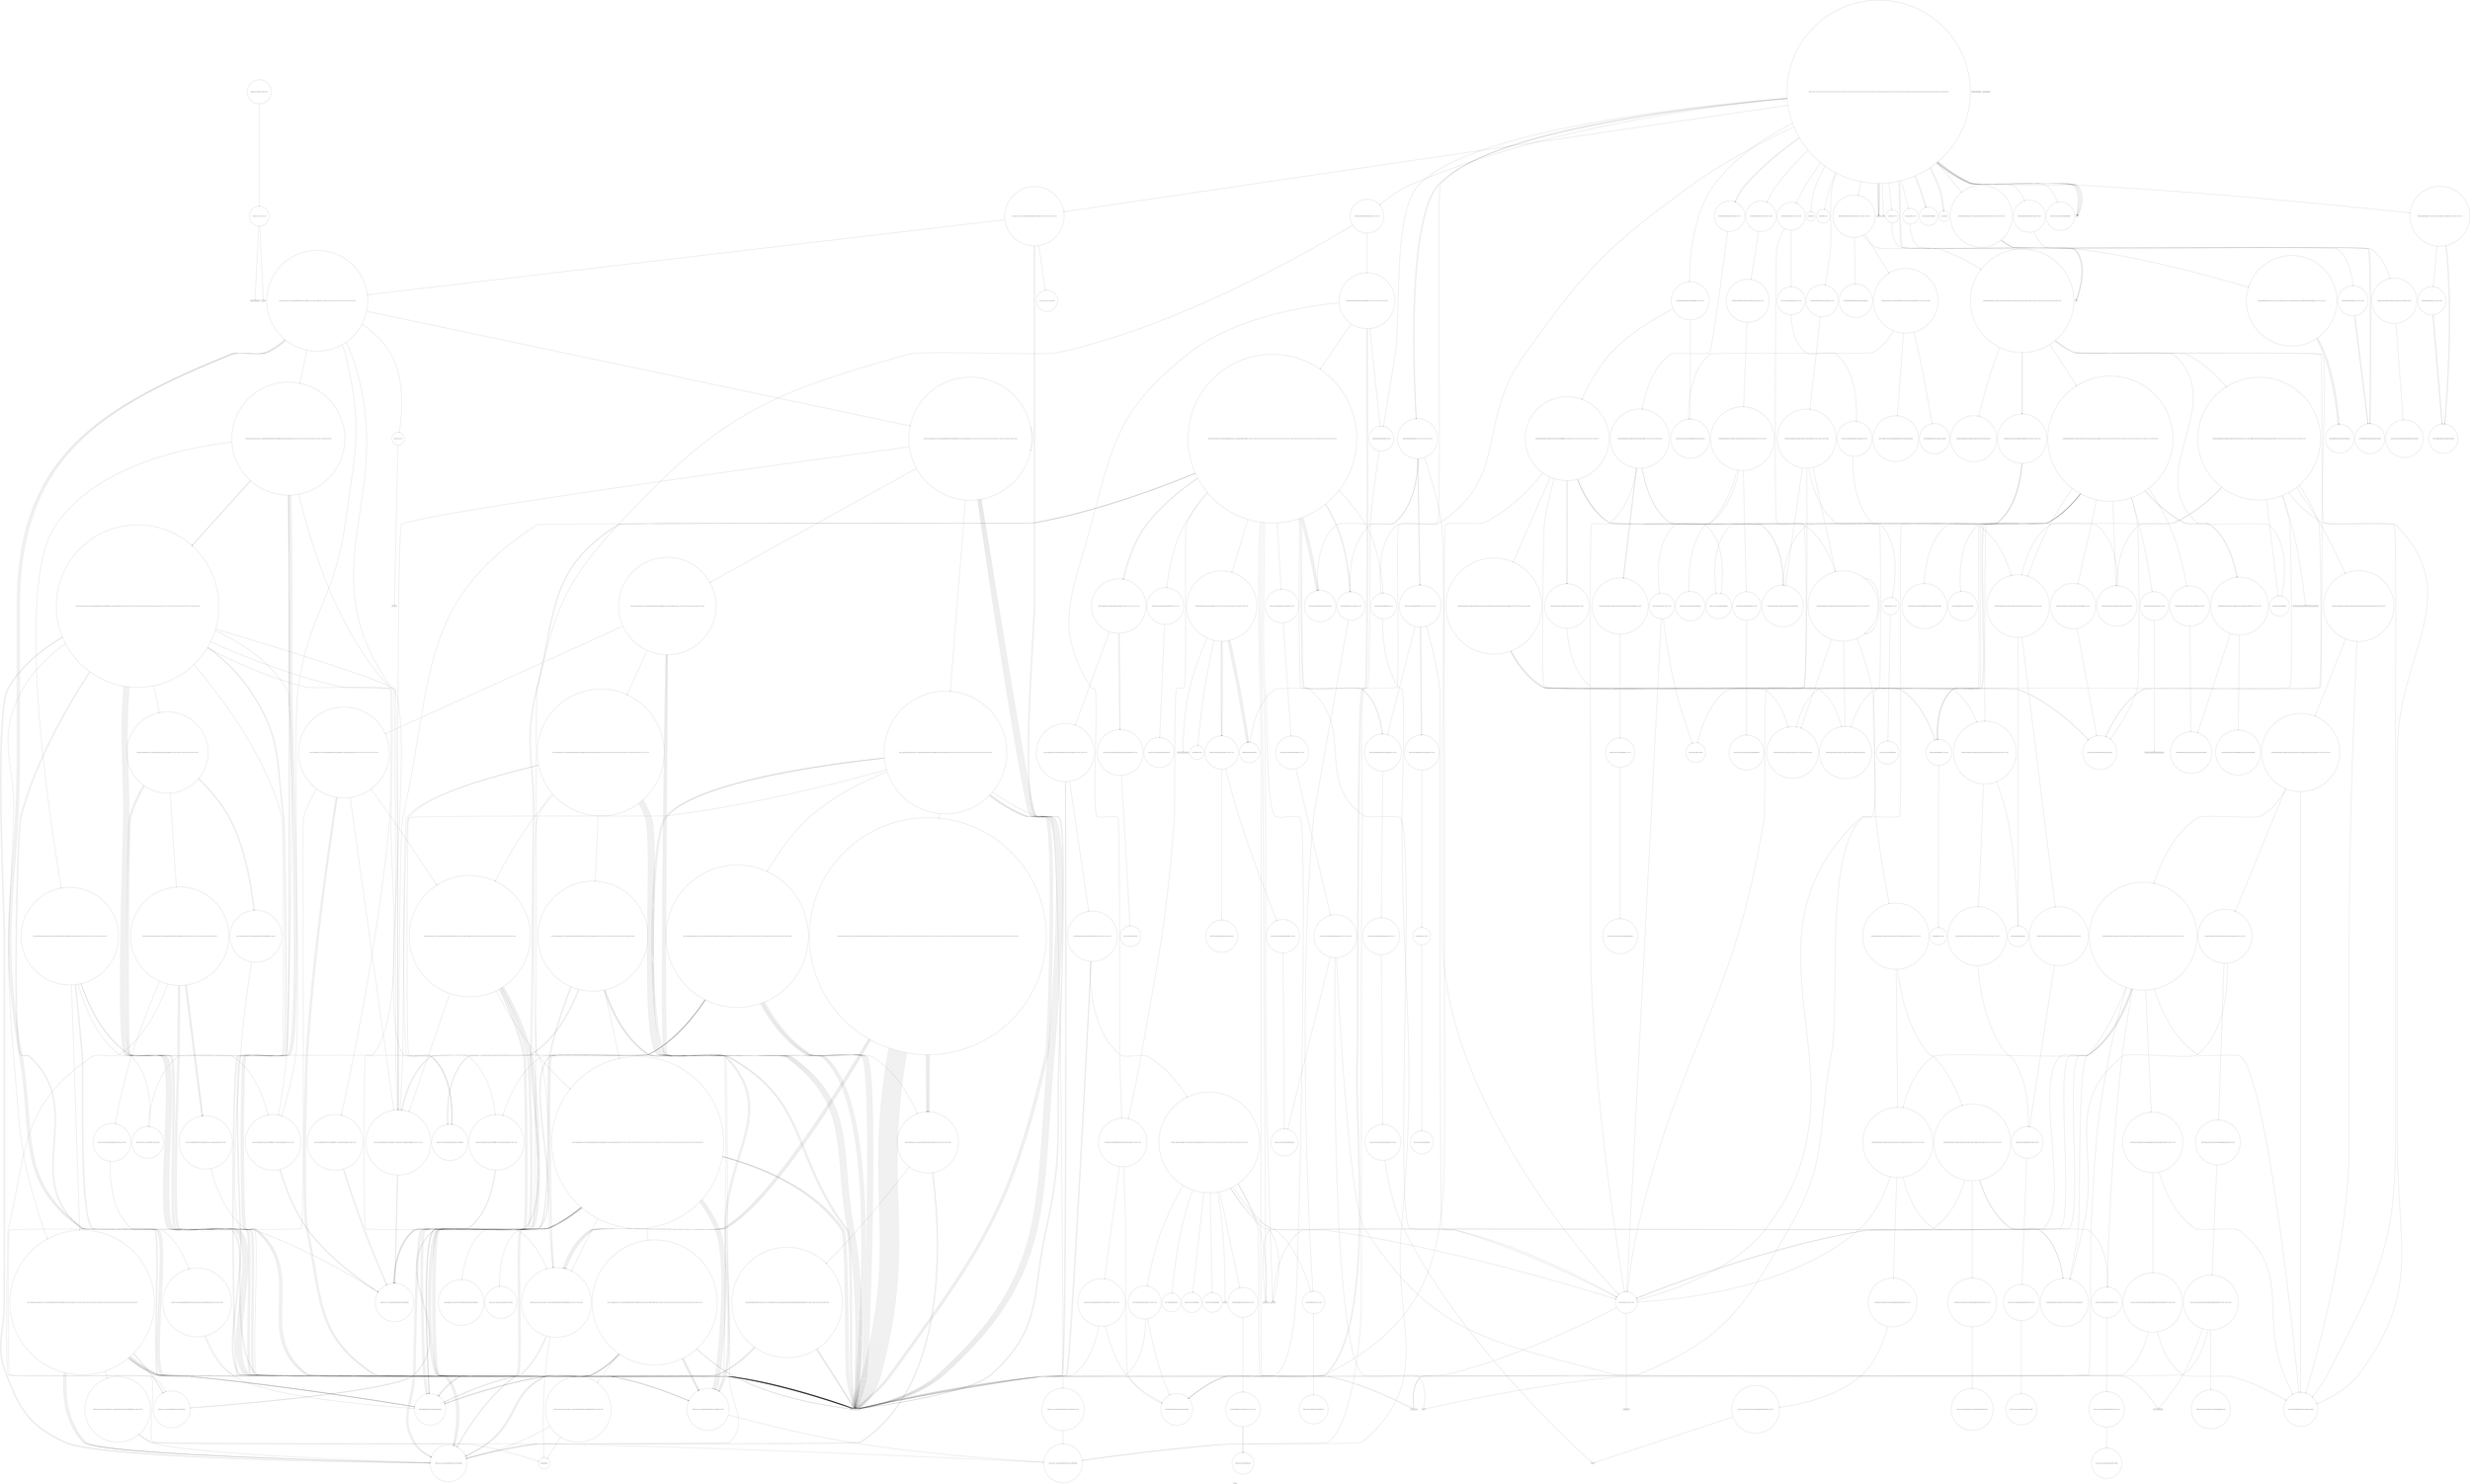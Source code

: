 digraph "Call Graph" {
	label="Call Graph";

	Node0x557dcafdc5f0 [shape=record,shape=circle,label="{__cxx_global_var_init|{<s0>1|<s1>2}}"];
	Node0x557dcafdc5f0:s0 -> Node0x557dcafdc670[color=black];
	Node0x557dcafdc5f0:s1 -> Node0x557dcb58c4e0[color=black];
	Node0x557dcb593da0 [shape=record,shape=circle,label="{_ZNK9__gnu_cxx16__aligned_membufISt4pairIiiEE7_M_addrEv}"];
	Node0x557dcb58dbe0 [shape=record,shape=Mrecord,label="{__cxa_end_catch}"];
	Node0x557dcb58ca60 [shape=record,shape=circle,label="{_ZN5PointC2Eii}"];
	Node0x557dcb590480 [shape=record,shape=circle,label="{_ZNSt8_Rb_treeISt4pairIiiES1_St9_IdentityIS1_ESt4lessIS1_ESaIS1_EE5beginEv|{<s0>531}}"];
	Node0x557dcb590480:s0 -> Node0x557dcb593b20[color=black];
	Node0x557dcb58e2e0 [shape=record,shape=circle,label="{_ZNSt20__uninitialized_copyILb0EE13__uninit_copyISt13move_iteratorIP5PointES4_EET0_T_S7_S6_|{<s0>192|<s1>193|<s2>194|<s3>195|<s4>196|<s5>197|<s6>198|<s7>199|<s8>200|<s9>201|<s10>202}}"];
	Node0x557dcb58e2e0:s0 -> Node0x557dcb58e360[color=black];
	Node0x557dcb58e2e0:s1 -> Node0x557dcb58e460[color=black];
	Node0x557dcb58e2e0:s2 -> Node0x557dcb58e4e0[color=black];
	Node0x557dcb58e2e0:s3 -> Node0x557dcb58e3e0[color=black];
	Node0x557dcb58e2e0:s4 -> Node0x557dcb58e560[color=black];
	Node0x557dcb58e2e0:s5 -> Node0x557dcb58d7e0[color=black];
	Node0x557dcb58e2e0:s6 -> Node0x557dcb58f900[color=black];
	Node0x557dcb58e2e0:s7 -> Node0x557dcb58db60[color=black];
	Node0x557dcb58e2e0:s8 -> Node0x557dcb58dbe0[color=black];
	Node0x557dcb58e2e0:s9 -> Node0x557dcb58e5e0[color=black];
	Node0x557dcb58e2e0:s10 -> Node0x557dcb58d760[color=black];
	Node0x557dcb58d160 [shape=record,shape=circle,label="{_ZSt3maxIiERKT_S2_S2_}"];
	Node0x557dcb590b80 [shape=record,shape=circle,label="{_ZNK9__gnu_cxx13new_allocatorISt13_Rb_tree_nodeISt4pairIiiEEE8max_sizeEv}"];
	Node0x557dcb58e9e0 [shape=record,shape=circle,label="{_ZN9__gnu_cxxneIP5PointSt6vectorIS1_SaIS1_EEEEbRKNS_17__normal_iteratorIT_T0_EESB_|{<s0>217|<s1>218}}"];
	Node0x557dcb58e9e0:s0 -> Node0x557dcb590280[color=black];
	Node0x557dcb58e9e0:s1 -> Node0x557dcb590280[color=black];
	Node0x557dcb58d860 [shape=record,shape=Mrecord,label="{_ZSt9terminatev}"];
	Node0x557dcb592920 [shape=record,shape=circle,label="{_ZNK9__gnu_cxx17__normal_iteratorIP5PointSt6vectorIS1_SaIS1_EEEdeEv}"];
	Node0x557dcb58ef80 [shape=record,shape=circle,label="{_ZNSt16allocator_traitsISaISt13_Rb_tree_nodeISt4pairIiiEEEE7destroyIS2_EEvRS4_PT_|{<s0>110}}"];
	Node0x557dcb58ef80:s0 -> Node0x557dcb58f100[color=black];
	Node0x557dcb593020 [shape=record,shape=circle,label="{_ZSt16__insertion_sortIN9__gnu_cxx17__normal_iteratorIP5PointSt6vectorIS2_SaIS2_EEEENS0_5__ops15_Iter_less_iterEEvT_SA_T0_|{<s0>400|<s1>401|<s2>402|<s3>403|<s4>404|<s5>405|<s6>406|<s7>407|<s8>408|<s9>409|<s10>410|<s11>411|<s12>412|<s13>413|<s14>414|<s15>415|<s16>416|<s17>417|<s18>418|<s19>419}}"];
	Node0x557dcb593020:s0 -> Node0x557dcb593120[color=black];
	Node0x557dcb593020:s1 -> Node0x557dcb5928a0[color=black];
	Node0x557dcb593020:s2 -> Node0x557dcb58e9e0[color=black];
	Node0x557dcb593020:s3 -> Node0x557dcb590000[color=black];
	Node0x557dcb593020:s4 -> Node0x557dcb590000[color=black];
	Node0x557dcb593020:s5 -> Node0x557dcb592720[color=black];
	Node0x557dcb593020:s6 -> Node0x557dcb592920[color=black];
	Node0x557dcb593020:s7 -> Node0x557dcb58fd80[color=black];
	Node0x557dcb593020:s8 -> Node0x557dcb590000[color=black];
	Node0x557dcb593020:s9 -> Node0x557dcb590000[color=black];
	Node0x557dcb593020:s10 -> Node0x557dcb590000[color=black];
	Node0x557dcb593020:s11 -> Node0x557dcb5928a0[color=black];
	Node0x557dcb593020:s12 -> Node0x557dcb5931a0[color=black];
	Node0x557dcb593020:s13 -> Node0x557dcb58fd80[color=black];
	Node0x557dcb593020:s14 -> Node0x557dcb592920[color=black];
	Node0x557dcb593020:s15 -> Node0x557dcb590000[color=black];
	Node0x557dcb593020:s16 -> Node0x557dcb590000[color=black];
	Node0x557dcb593020:s17 -> Node0x557dcb5932a0[color=black];
	Node0x557dcb593020:s18 -> Node0x557dcb593220[color=black];
	Node0x557dcb593020:s19 -> Node0x557dcb592820[color=black];
	Node0x557dcb58f680 [shape=record,shape=circle,label="{_ZNSaI5PointEC2Ev|{<s0>118}}"];
	Node0x557dcb58f680:s0 -> Node0x557dcb58f700[color=black];
	Node0x557dcb593720 [shape=record,shape=circle,label="{_ZNSt23_Rb_tree_const_iteratorISt4pairIiiEEC2ERKSt17_Rb_tree_iteratorIS1_E}"];
	Node0x557dcb58fd80 [shape=record,shape=circle,label="{_ZSt4moveIR5PointEONSt16remove_referenceIT_E4typeEOS3_}"];
	Node0x557dcafdc670 [shape=record,shape=Mrecord,label="{_ZNSt8ios_base4InitC1Ev}"];
	Node0x557dcb593e20 [shape=record,shape=circle,label="{_ZStltIiiEbRKSt4pairIT_T0_ES5_}"];
	Node0x557dcb58dc60 [shape=record,shape=circle,label="{_ZNKSt6vectorI5PointSaIS0_EE8max_sizeEv|{<s0>178|<s1>179}}"];
	Node0x557dcb58dc60:s0 -> Node0x557dcb58de60[color=black];
	Node0x557dcb58dc60:s1 -> Node0x557dcb58dde0[color=black];
	Node0x557dcb58cae0 [shape=record,shape=circle,label="{_ZSt4sortIN9__gnu_cxx17__normal_iteratorIP5PointSt6vectorIS2_SaIS2_EEEEEvT_S8_|{<s0>53|<s1>54|<s2>55|<s3>56}}"];
	Node0x557dcb58cae0:s0 -> Node0x557dcb590000[color=black];
	Node0x557dcb58cae0:s1 -> Node0x557dcb590000[color=black];
	Node0x557dcb58cae0:s2 -> Node0x557dcb58e960[color=black];
	Node0x557dcb58cae0:s3 -> Node0x557dcb58e8e0[color=black];
	Node0x557dcb590500 [shape=record,shape=circle,label="{_ZNSt4pairIPSt18_Rb_tree_node_baseS1_EC2IRPSt13_Rb_tree_nodeIS_IiiEERS1_Lb1EEEOT_OT0_|{<s0>532|<s1>533}}"];
	Node0x557dcb590500:s0 -> Node0x557dcb590680[color=black];
	Node0x557dcb590500:s1 -> Node0x557dcb590700[color=black];
	Node0x557dcb58e360 [shape=record,shape=circle,label="{_ZStneIP5PointEbRKSt13move_iteratorIT_ES6_|{<s0>203}}"];
	Node0x557dcb58e360:s0 -> Node0x557dcb58e660[color=black];
	Node0x557dcb58d1e0 [shape=record,shape=Mrecord,label="{__assert_fail}"];
	Node0x557dcb590c00 [shape=record,shape=circle,label="{_ZNSt16allocator_traitsISaISt13_Rb_tree_nodeISt4pairIiiEEEE9constructIS2_JS2_EEEvRS4_PT_DpOT0_|{<s0>556|<s1>557}}"];
	Node0x557dcb590c00:s0 -> Node0x557dcb590380[color=black];
	Node0x557dcb590c00:s1 -> Node0x557dcb590c80[color=black];
	Node0x557dcb58ea60 [shape=record,shape=circle,label="{_ZSt16__introsort_loopIN9__gnu_cxx17__normal_iteratorIP5PointSt6vectorIS2_SaIS2_EEEElNS0_5__ops15_Iter_less_iterEEvT_SA_T0_T1_|{<s0>219|<s1>220|<s2>221|<s3>222|<s4>223|<s5>224|<s6>225|<s7>226|<s8>227|<s9>228|<s10>229|<s11>230}}"];
	Node0x557dcb58ea60:s0 -> Node0x557dcb590100[color=black];
	Node0x557dcb58ea60:s1 -> Node0x557dcb590000[color=black];
	Node0x557dcb58ea60:s2 -> Node0x557dcb590000[color=black];
	Node0x557dcb58ea60:s3 -> Node0x557dcb590000[color=black];
	Node0x557dcb58ea60:s4 -> Node0x557dcb592420[color=black];
	Node0x557dcb58ea60:s5 -> Node0x557dcb590000[color=black];
	Node0x557dcb58ea60:s6 -> Node0x557dcb590000[color=black];
	Node0x557dcb58ea60:s7 -> Node0x557dcb5924a0[color=black];
	Node0x557dcb58ea60:s8 -> Node0x557dcb590000[color=black];
	Node0x557dcb58ea60:s9 -> Node0x557dcb590000[color=black];
	Node0x557dcb58ea60:s10 -> Node0x557dcb58ea60[color=black];
	Node0x557dcb58ea60:s11 -> Node0x557dcb590000[color=black];
	Node0x557dcb58d8e0 [shape=record,shape=circle,label="{_ZSt7forwardIRiEOT_RNSt16remove_referenceIS1_E4typeE}"];
	Node0x557dcb5929a0 [shape=record,shape=circle,label="{_ZSt13__adjust_heapIN9__gnu_cxx17__normal_iteratorIP5PointSt6vectorIS2_SaIS2_EEEElS2_NS0_5__ops15_Iter_less_iterEEvT_T0_SB_T1_T2_|{<s0>307|<s1>308|<s2>309|<s3>310|<s4>311|<s5>312|<s6>313|<s7>314|<s8>315|<s9>316|<s10>317|<s11>318|<s12>319|<s13>320|<s14>321|<s15>322|<s16>323|<s17>324|<s18>325|<s19>326|<s20>327}}"];
	Node0x557dcb5929a0:s0 -> Node0x557dcb5928a0[color=black];
	Node0x557dcb5929a0:s1 -> Node0x557dcb5928a0[color=black];
	Node0x557dcb5929a0:s2 -> Node0x557dcb592720[color=black];
	Node0x557dcb5929a0:s3 -> Node0x557dcb5928a0[color=black];
	Node0x557dcb5929a0:s4 -> Node0x557dcb592920[color=black];
	Node0x557dcb5929a0:s5 -> Node0x557dcb58fd80[color=black];
	Node0x557dcb5929a0:s6 -> Node0x557dcb5928a0[color=black];
	Node0x557dcb5929a0:s7 -> Node0x557dcb592920[color=black];
	Node0x557dcb5929a0:s8 -> Node0x557dcb590000[color=black];
	Node0x557dcb5929a0:s9 -> Node0x557dcb5928a0[color=black];
	Node0x557dcb5929a0:s10 -> Node0x557dcb592920[color=black];
	Node0x557dcb5929a0:s11 -> Node0x557dcb58fd80[color=black];
	Node0x557dcb5929a0:s12 -> Node0x557dcb5928a0[color=black];
	Node0x557dcb5929a0:s13 -> Node0x557dcb592920[color=black];
	Node0x557dcb5929a0:s14 -> Node0x557dcb590000[color=black];
	Node0x557dcb5929a0:s15 -> Node0x557dcb592a20[color=black];
	Node0x557dcb5929a0:s16 -> Node0x557dcb592aa0[color=black];
	Node0x557dcb5929a0:s17 -> Node0x557dcb590000[color=black];
	Node0x557dcb5929a0:s18 -> Node0x557dcb58fd80[color=black];
	Node0x557dcb5929a0:s19 -> Node0x557dcb590000[color=black];
	Node0x557dcb5929a0:s20 -> Node0x557dcb592b20[color=black];
	Node0x557dcb58f000 [shape=record,shape=circle,label="{_ZNSt8_Rb_treeISt4pairIiiES1_St9_IdentityIS1_ESt4lessIS1_ESaIS1_EE21_M_get_Node_allocatorEv}"];
	Node0x557dcb5930a0 [shape=record,shape=circle,label="{_ZSt26__unguarded_insertion_sortIN9__gnu_cxx17__normal_iteratorIP5PointSt6vectorIS2_SaIS2_EEEENS0_5__ops15_Iter_less_iterEEvT_SA_T0_|{<s0>420|<s1>421|<s2>422|<s3>423|<s4>424|<s5>425}}"];
	Node0x557dcb5930a0:s0 -> Node0x557dcb590000[color=black];
	Node0x557dcb5930a0:s1 -> Node0x557dcb58e9e0[color=black];
	Node0x557dcb5930a0:s2 -> Node0x557dcb590000[color=black];
	Node0x557dcb5930a0:s3 -> Node0x557dcb5932a0[color=black];
	Node0x557dcb5930a0:s4 -> Node0x557dcb593220[color=black];
	Node0x557dcb5930a0:s5 -> Node0x557dcb592820[color=black];
	Node0x557dcb58f700 [shape=record,shape=circle,label="{_ZN9__gnu_cxx13new_allocatorI5PointEC2Ev}"];
	Node0x557dcb5937a0 [shape=record,shape=circle,label="{_ZNSt8_Rb_treeISt4pairIiiES1_St9_IdentityIS1_ESt4lessIS1_ESaIS1_EE14_M_lower_boundEPSt13_Rb_tree_nodeIS1_EPSt18_Rb_tree_node_baseRKS1_|{<s0>478|<s1>479|<s2>480|<s3>481|<s4>482}}"];
	Node0x557dcb5937a0:s0 -> Node0x557dcb593aa0[color=black];
	Node0x557dcb5937a0:s1 -> Node0x557dcb5939a0[color=black];
	Node0x557dcb5937a0:s2 -> Node0x557dcb58ed80[color=black];
	Node0x557dcb5937a0:s3 -> Node0x557dcb58ed00[color=black];
	Node0x557dcb5937a0:s4 -> Node0x557dcb593b20[color=black];
	Node0x557dcb58fe00 [shape=record,shape=circle,label="{_ZNSt16allocator_traitsISaI5PointEE9constructIS0_JS0_EEEvRS1_PT_DpOT0_|{<s0>135|<s1>136}}"];
	Node0x557dcb58fe00:s0 -> Node0x557dcb58fe80[color=black];
	Node0x557dcb58fe00:s1 -> Node0x557dcb58ff80[color=black];
	Node0x557dcb58c460 [shape=record,shape=Mrecord,label="{_ZNSt8ios_base4InitD1Ev}"];
	Node0x557dcb593ea0 [shape=record,shape=circle,label="{_ZNSt8_Rb_treeISt4pairIiiES1_St9_IdentityIS1_ESt4lessIS1_ESaIS1_EE8_S_valueEPKSt18_Rb_tree_node_base|{<s0>492}}"];
	Node0x557dcb593ea0:s0 -> Node0x557dcb593ca0[color=black];
	Node0x557dcb58dce0 [shape=record,shape=Mrecord,label="{_ZSt20__throw_length_errorPKc}"];
	Node0x557dcb58cb60 [shape=record,shape=circle,label="{_ZNSt6vectorI5PointSaIS0_EE5beginEv|{<s0>57}}"];
	Node0x557dcb58cb60:s0 -> Node0x557dcb58e860[color=black];
	Node0x557dcb590580 [shape=record,shape=circle,label="{_ZNSt17_Rb_tree_iteratorISt4pairIiiEEmmEv|{<s0>534}}"];
	Node0x557dcb590580:s0 -> Node0x557dcb590780[color=black];
	Node0x557dcb58e3e0 [shape=record,shape=circle,label="{_ZSt10_ConstructI5PointJS0_EEvPT_DpOT0_|{<s0>204|<s1>205}}"];
	Node0x557dcb58e3e0:s0 -> Node0x557dcb58fe80[color=black];
	Node0x557dcb58e3e0:s1 -> Node0x557dcb590000[color=black];
	Node0x557dcb58d260 [shape=record,shape=Mrecord,label="{printf}"];
	Node0x557dcb590c80 [shape=record,shape=circle,label="{_ZN9__gnu_cxx13new_allocatorISt13_Rb_tree_nodeISt4pairIiiEEE9constructIS3_JS3_EEEvPT_DpOT0_|{<s0>558|<s1>559}}"];
	Node0x557dcb590c80:s0 -> Node0x557dcb590380[color=black];
	Node0x557dcb590c80:s1 -> Node0x557dcb590000[color=black];
	Node0x557dcb58eae0 [shape=record,shape=circle,label="{_ZSt4__lgl|{<s0>231}}"];
	Node0x557dcb58eae0:s0 -> Node0x557dcb592fa0[color=black];
	Node0x557dcb58d960 [shape=record,shape=circle,label="{_ZNSt4pairIiiEC2IRiS2_Lb1EEEOT_OT0_|{<s0>87|<s1>88}}"];
	Node0x557dcb58d960:s0 -> Node0x557dcb58d8e0[color=black];
	Node0x557dcb58d960:s1 -> Node0x557dcb58d8e0[color=black];
	Node0x557dcb592a20 [shape=record,shape=circle,label="{_ZSt4moveIRN9__gnu_cxx5__ops15_Iter_less_iterEEONSt16remove_referenceIT_E4typeEOS5_}"];
	Node0x557dcb58f080 [shape=record,shape=circle,label="{_ZNSt13_Rb_tree_nodeISt4pairIiiEE9_M_valptrEv|{<s0>111}}"];
	Node0x557dcb58f080:s0 -> Node0x557dcb58f180[color=black];
	Node0x557dcb593120 [shape=record,shape=circle,label="{_ZN9__gnu_cxxeqIP5PointSt6vectorIS1_SaIS1_EEEEbRKNS_17__normal_iteratorIT_T0_EESB_|{<s0>426|<s1>427}}"];
	Node0x557dcb593120:s0 -> Node0x557dcb590280[color=black];
	Node0x557dcb593120:s1 -> Node0x557dcb590280[color=black];
	Node0x557dcb58f780 [shape=record,shape=circle,label="{_ZSt8_DestroyIP5PointS0_EvT_S2_RSaIT0_E|{<s0>119}}"];
	Node0x557dcb58f780:s0 -> Node0x557dcb58f900[color=black];
	Node0x557dcb593820 [shape=record,shape=circle,label="{_ZNSt8_Rb_treeISt4pairIiiES1_St9_IdentityIS1_ESt4lessIS1_ESaIS1_EE6_M_endEv}"];
	Node0x557dcb58fe80 [shape=record,shape=circle,label="{_ZSt7forwardI5PointEOT_RNSt16remove_referenceIS1_E4typeE}"];
	Node0x557dcb58c4e0 [shape=record,shape=Mrecord,label="{__cxa_atexit}"];
	Node0x557dcb593f20 [shape=record,shape=circle,label="{_ZNKSt8_Rb_treeISt4pairIiiES1_St9_IdentityIS1_ESt4lessIS1_ESaIS1_EE3endEv|{<s0>493}}"];
	Node0x557dcb593f20:s0 -> Node0x557dcb593fa0[color=black];
	Node0x557dcb58dd60 [shape=record,shape=circle,label="{_ZSt3maxImERKT_S2_S2_}"];
	Node0x557dcb58cbe0 [shape=record,shape=circle,label="{_ZNSt6vectorI5PointSaIS0_EE3endEv|{<s0>58}}"];
	Node0x557dcb58cbe0:s0 -> Node0x557dcb58e860[color=black];
	Node0x557dcb590600 [shape=record,shape=circle,label="{_ZNSt4pairIPSt18_Rb_tree_node_baseS1_EC2IRS1_Lb1EEEOT_RKS1_|{<s0>535}}"];
	Node0x557dcb590600:s0 -> Node0x557dcb590700[color=black];
	Node0x557dcb58e460 [shape=record,shape=circle,label="{_ZSt11__addressofI5PointEPT_RS1_}"];
	Node0x557dcb58d2e0 [shape=record,shape=circle,label="{_ZNSt6vectorI5PointSaIS0_EED2Ev|{<s0>72|<s1>73|<s2>74|<s3>75|<s4>76}}"];
	Node0x557dcb58d2e0:s0 -> Node0x557dcb58f800[color=black];
	Node0x557dcb58d2e0:s1 -> Node0x557dcb58f780[color=black];
	Node0x557dcb58d2e0:s2 -> Node0x557dcb58f880[color=black];
	Node0x557dcb58d2e0:s3 -> Node0x557dcb58f880[color=black];
	Node0x557dcb58d2e0:s4 -> Node0x557dcb58d760[color=black];
	Node0x557dcb590d00 [shape=record,shape=circle,label="{_ZSt7forwardISt17_Rb_tree_iteratorISt4pairIiiEEEOT_RNSt16remove_referenceIS4_E4typeE}"];
	Node0x557dcb5923a0 [shape=record,shape=circle,label="{_ZSt22__final_insertion_sortIN9__gnu_cxx17__normal_iteratorIP5PointSt6vectorIS2_SaIS2_EEEENS0_5__ops15_Iter_less_iterEEvT_SA_T0_|{<s0>232|<s1>233|<s2>234|<s3>235|<s4>236|<s5>237|<s6>238|<s7>239|<s8>240|<s9>241}}"];
	Node0x557dcb5923a0:s0 -> Node0x557dcb590100[color=black];
	Node0x557dcb5923a0:s1 -> Node0x557dcb590000[color=black];
	Node0x557dcb5923a0:s2 -> Node0x557dcb5928a0[color=black];
	Node0x557dcb5923a0:s3 -> Node0x557dcb593020[color=black];
	Node0x557dcb5923a0:s4 -> Node0x557dcb5928a0[color=black];
	Node0x557dcb5923a0:s5 -> Node0x557dcb590000[color=black];
	Node0x557dcb5923a0:s6 -> Node0x557dcb5930a0[color=black];
	Node0x557dcb5923a0:s7 -> Node0x557dcb590000[color=black];
	Node0x557dcb5923a0:s8 -> Node0x557dcb590000[color=black];
	Node0x557dcb5923a0:s9 -> Node0x557dcb593020[color=black];
	Node0x557dcb58d9e0 [shape=record,shape=circle,label="{_ZSt7forwardIiEOT_RNSt16remove_referenceIS0_E4typeE}"];
	Node0x557dcb592aa0 [shape=record,shape=circle,label="{_ZN9__gnu_cxx5__ops14_Iter_less_valC2ENS0_15_Iter_less_iterE}"];
	Node0x557dcb58f100 [shape=record,shape=circle,label="{_ZN9__gnu_cxx13new_allocatorISt13_Rb_tree_nodeISt4pairIiiEEE7destroyIS3_EEvPT_}"];
	Node0x557dcb5931a0 [shape=record,shape=circle,label="{_ZSt13move_backwardIN9__gnu_cxx17__normal_iteratorIP5PointSt6vectorIS2_SaIS2_EEEES7_ET0_T_S9_S8_|{<s0>428|<s1>429|<s2>430|<s3>431|<s4>432|<s5>433}}"];
	Node0x557dcb5931a0:s0 -> Node0x557dcb590000[color=black];
	Node0x557dcb5931a0:s1 -> Node0x557dcb5933a0[color=black];
	Node0x557dcb5931a0:s2 -> Node0x557dcb590000[color=black];
	Node0x557dcb5931a0:s3 -> Node0x557dcb5933a0[color=black];
	Node0x557dcb5931a0:s4 -> Node0x557dcb590000[color=black];
	Node0x557dcb5931a0:s5 -> Node0x557dcb593320[color=black];
	Node0x557dcb58f800 [shape=record,shape=circle,label="{_ZNSt12_Vector_baseI5PointSaIS0_EE19_M_get_Tp_allocatorEv}"];
	Node0x557dcb5938a0 [shape=record,shape=circle,label="{_ZNKSt17_Rb_tree_iteratorISt4pairIiiEEeqERKS2_}"];
	Node0x557dcb58ff00 [shape=record,shape=circle,label="{_ZNSt6vectorI5PointSaIS0_EE17_M_realloc_insertIJS0_EEEvN9__gnu_cxx17__normal_iteratorIPS0_S2_EEDpOT_|{<s0>137|<s1>138|<s2>139|<s3>140|<s4>141|<s5>142|<s6>143|<s7>144|<s8>145|<s9>146|<s10>147|<s11>148|<s12>149|<s13>150|<s14>151|<s15>152|<s16>153|<s17>154|<s18>155|<s19>156|<s20>157|<s21>158|<s22>159}}"];
	Node0x557dcb58ff00:s0 -> Node0x557dcb590080[color=black];
	Node0x557dcb58ff00:s1 -> Node0x557dcb58cb60[color=black];
	Node0x557dcb58ff00:s2 -> Node0x557dcb590100[color=black];
	Node0x557dcb58ff00:s3 -> Node0x557dcb590180[color=black];
	Node0x557dcb58ff00:s4 -> Node0x557dcb58fe80[color=black];
	Node0x557dcb58ff00:s5 -> Node0x557dcb58fe00[color=black];
	Node0x557dcb58ff00:s6 -> Node0x557dcb590280[color=black];
	Node0x557dcb58ff00:s7 -> Node0x557dcb58f800[color=black];
	Node0x557dcb58ff00:s8 -> Node0x557dcb590200[color=black];
	Node0x557dcb58ff00:s9 -> Node0x557dcb590280[color=black];
	Node0x557dcb58ff00:s10 -> Node0x557dcb58f800[color=black];
	Node0x557dcb58ff00:s11 -> Node0x557dcb590200[color=black];
	Node0x557dcb58ff00:s12 -> Node0x557dcb58d7e0[color=black];
	Node0x557dcb58ff00:s13 -> Node0x557dcb590300[color=black];
	Node0x557dcb58ff00:s14 -> Node0x557dcb58dbe0[color=black];
	Node0x557dcb58ff00:s15 -> Node0x557dcb58f800[color=black];
	Node0x557dcb58ff00:s16 -> Node0x557dcb58f780[color=black];
	Node0x557dcb58ff00:s17 -> Node0x557dcb58fa00[color=black];
	Node0x557dcb58ff00:s18 -> Node0x557dcb58db60[color=black];
	Node0x557dcb58ff00:s19 -> Node0x557dcb58f800[color=black];
	Node0x557dcb58ff00:s20 -> Node0x557dcb58f780[color=black];
	Node0x557dcb58ff00:s21 -> Node0x557dcb58fa00[color=black];
	Node0x557dcb58ff00:s22 -> Node0x557dcb58d760[color=black];
	Node0x557dcb58c560 [shape=record,shape=circle,label="{_Z8readGridv|{<s0>3}}"];
	Node0x557dcb58c560:s0 -> Node0x557dcb58c5e0[color=black];
	Node0x557dcb593fa0 [shape=record,shape=circle,label="{_ZNSt23_Rb_tree_const_iteratorISt4pairIiiEEC2EPKSt18_Rb_tree_node_base}"];
	Node0x557dcb58dde0 [shape=record,shape=circle,label="{_ZNSt16allocator_traitsISaI5PointEE8max_sizeERKS1_|{<s0>180}}"];
	Node0x557dcb58dde0:s0 -> Node0x557dcb58dee0[color=black];
	Node0x557dcb58cc60 [shape=record,shape=circle,label="{_ZNSt3setISt4pairIiiESt4lessIS1_ESaIS1_EE5clearEv|{<s0>59}}"];
	Node0x557dcb58cc60:s0 -> Node0x557dcb593620[color=black];
	Node0x557dcb590680 [shape=record,shape=circle,label="{_ZSt7forwardIRPSt13_Rb_tree_nodeISt4pairIiiEEEOT_RNSt16remove_referenceIS6_E4typeE}"];
	Node0x557dcb58e4e0 [shape=record,shape=circle,label="{_ZNKSt13move_iteratorIP5PointEdeEv}"];
	Node0x557dcb58d360 [shape=record,shape=circle,label="{_ZNSt3setISt4pairIiiESt4lessIS1_ESaIS1_EED2Ev|{<s0>77}}"];
	Node0x557dcb58d360:s0 -> Node0x557dcb58dae0[color=black];
	Node0x557dcb590d80 [shape=record,shape=circle,label="{_ZSt7forwardIbEOT_RNSt16remove_referenceIS0_E4typeE}"];
	Node0x557dcb592420 [shape=record,shape=circle,label="{_ZSt14__partial_sortIN9__gnu_cxx17__normal_iteratorIP5PointSt6vectorIS2_SaIS2_EEEENS0_5__ops15_Iter_less_iterEEvT_SA_SA_T0_|{<s0>242|<s1>243|<s2>244|<s3>245|<s4>246|<s5>247|<s6>248}}"];
	Node0x557dcb592420:s0 -> Node0x557dcb590000[color=black];
	Node0x557dcb592420:s1 -> Node0x557dcb590000[color=black];
	Node0x557dcb592420:s2 -> Node0x557dcb590000[color=black];
	Node0x557dcb592420:s3 -> Node0x557dcb592520[color=black];
	Node0x557dcb592420:s4 -> Node0x557dcb590000[color=black];
	Node0x557dcb592420:s5 -> Node0x557dcb590000[color=black];
	Node0x557dcb592420:s6 -> Node0x557dcb5925a0[color=black];
	Node0x557dcb58da60 [shape=record,shape=circle,label="{_ZNSt4pairIiiEC2IiiLb1EEEOT_OT0_|{<s0>89|<s1>90}}"];
	Node0x557dcb58da60:s0 -> Node0x557dcb58d9e0[color=black];
	Node0x557dcb58da60:s1 -> Node0x557dcb58d9e0[color=black];
	Node0x557dcb592b20 [shape=record,shape=circle,label="{_ZSt11__push_heapIN9__gnu_cxx17__normal_iteratorIP5PointSt6vectorIS2_SaIS2_EEEElS2_NS0_5__ops14_Iter_less_valEEvT_T0_SB_T1_RT2_|{<s0>328|<s1>329|<s2>330|<s3>331|<s4>332|<s5>333|<s6>334|<s7>335|<s8>336|<s9>337|<s10>338|<s11>339}}"];
	Node0x557dcb592b20:s0 -> Node0x557dcb5928a0[color=black];
	Node0x557dcb592b20:s1 -> Node0x557dcb592ba0[color=black];
	Node0x557dcb592b20:s2 -> Node0x557dcb5928a0[color=black];
	Node0x557dcb592b20:s3 -> Node0x557dcb592920[color=black];
	Node0x557dcb592b20:s4 -> Node0x557dcb58fd80[color=black];
	Node0x557dcb592b20:s5 -> Node0x557dcb5928a0[color=black];
	Node0x557dcb592b20:s6 -> Node0x557dcb592920[color=black];
	Node0x557dcb592b20:s7 -> Node0x557dcb590000[color=black];
	Node0x557dcb592b20:s8 -> Node0x557dcb58fd80[color=black];
	Node0x557dcb592b20:s9 -> Node0x557dcb5928a0[color=black];
	Node0x557dcb592b20:s10 -> Node0x557dcb592920[color=black];
	Node0x557dcb592b20:s11 -> Node0x557dcb590000[color=black];
	Node0x557dcb58f180 [shape=record,shape=circle,label="{_ZN9__gnu_cxx16__aligned_membufISt4pairIiiEE6_M_ptrEv|{<s0>112}}"];
	Node0x557dcb58f180:s0 -> Node0x557dcb58f200[color=black];
	Node0x557dcb593220 [shape=record,shape=circle,label="{_ZSt25__unguarded_linear_insertIN9__gnu_cxx17__normal_iteratorIP5PointSt6vectorIS2_SaIS2_EEEENS0_5__ops14_Val_less_iterEEvT_T0_|{<s0>434|<s1>435|<s2>436|<s3>437|<s4>438|<s5>439|<s6>440|<s7>441|<s8>442|<s9>443|<s10>444|<s11>445|<s12>446|<s13>447|<s14>448|<s15>449}}"];
	Node0x557dcb593220:s0 -> Node0x557dcb592920[color=black];
	Node0x557dcb593220:s1 -> Node0x557dcb58fd80[color=black];
	Node0x557dcb593220:s2 -> Node0x557dcb590000[color=black];
	Node0x557dcb593220:s3 -> Node0x557dcb590000[color=black];
	Node0x557dcb593220:s4 -> Node0x557dcb592ca0[color=black];
	Node0x557dcb593220:s5 -> Node0x557dcb590000[color=black];
	Node0x557dcb593220:s6 -> Node0x557dcb5935a0[color=black];
	Node0x557dcb593220:s7 -> Node0x557dcb592920[color=black];
	Node0x557dcb593220:s8 -> Node0x557dcb58fd80[color=black];
	Node0x557dcb593220:s9 -> Node0x557dcb592920[color=black];
	Node0x557dcb593220:s10 -> Node0x557dcb590000[color=black];
	Node0x557dcb593220:s11 -> Node0x557dcb590000[color=black];
	Node0x557dcb593220:s12 -> Node0x557dcb592ca0[color=black];
	Node0x557dcb593220:s13 -> Node0x557dcb58fd80[color=black];
	Node0x557dcb593220:s14 -> Node0x557dcb592920[color=black];
	Node0x557dcb593220:s15 -> Node0x557dcb590000[color=black];
	Node0x557dcb58f880 [shape=record,shape=circle,label="{_ZNSt12_Vector_baseI5PointSaIS0_EED2Ev|{<s0>120|<s1>121|<s2>122|<s3>123}}"];
	Node0x557dcb58f880:s0 -> Node0x557dcb58fa00[color=black];
	Node0x557dcb58f880:s1 -> Node0x557dcb58fa80[color=black];
	Node0x557dcb58f880:s2 -> Node0x557dcb58fa80[color=black];
	Node0x557dcb58f880:s3 -> Node0x557dcb58d760[color=black];
	Node0x557dcb593920 [shape=record,shape=circle,label="{_ZNSt8_Rb_treeISt4pairIiiES1_St9_IdentityIS1_ESt4lessIS1_ESaIS1_EE3endEv|{<s0>483}}"];
	Node0x557dcb593920:s0 -> Node0x557dcb593b20[color=black];
	Node0x557dcb58ff80 [shape=record,shape=circle,label="{_ZN9__gnu_cxx13new_allocatorI5PointE9constructIS1_JS1_EEEvPT_DpOT0_|{<s0>160|<s1>161}}"];
	Node0x557dcb58ff80:s0 -> Node0x557dcb58fe80[color=black];
	Node0x557dcb58ff80:s1 -> Node0x557dcb590000[color=black];
	Node0x557dcb58c5e0 [shape=record,shape=Mrecord,label="{scanf}"];
	Node0x557dcb594020 [shape=record,shape=circle,label="{_ZNSt8_Rb_treeISt4pairIiiES1_St9_IdentityIS1_ESt4lessIS1_ESaIS1_EE16_M_insert_uniqueIS1_EES0_ISt17_Rb_tree_iteratorIS1_EbEOT_|{<s0>494|<s1>495|<s2>496|<s3>497|<s4>498|<s5>499|<s6>500|<s7>501}}"];
	Node0x557dcb594020:s0 -> Node0x557dcb594220[color=black];
	Node0x557dcb594020:s1 -> Node0x557dcb5941a0[color=black];
	Node0x557dcb594020:s2 -> Node0x557dcb5942a0[color=black];
	Node0x557dcb594020:s3 -> Node0x557dcb590380[color=black];
	Node0x557dcb594020:s4 -> Node0x557dcb594320[color=black];
	Node0x557dcb594020:s5 -> Node0x557dcb590400[color=black];
	Node0x557dcb594020:s6 -> Node0x557dcb593b20[color=black];
	Node0x557dcb594020:s7 -> Node0x557dcb590400[color=black];
	Node0x557dcb58de60 [shape=record,shape=circle,label="{_ZNKSt12_Vector_baseI5PointSaIS0_EE19_M_get_Tp_allocatorEv}"];
	Node0x557dcb58cce0 [shape=record,shape=circle,label="{_ZNKSt6vectorI5PointSaIS0_EE4sizeEv}"];
	Node0x557dcb590700 [shape=record,shape=circle,label="{_ZSt7forwardIRPSt18_Rb_tree_node_baseEOT_RNSt16remove_referenceIS3_E4typeE}"];
	Node0x557dcb58e560 [shape=record,shape=circle,label="{_ZNSt13move_iteratorIP5PointEppEv}"];
	Node0x557dcb58d3e0 [shape=record,shape=circle,label="{_ZNSt8_Rb_treeISt4pairIiiES1_St9_IdentityIS1_ESt4lessIS1_ESaIS1_EEC2Ev|{<s0>78}}"];
	Node0x557dcb58d3e0:s0 -> Node0x557dcb58d460[color=black];
	Node0x557dcb590e00 [shape=record,shape=circle,label="{_ZSt7forwardIRSt17_Rb_tree_iteratorISt4pairIiiEEEOT_RNSt16remove_referenceIS5_E4typeE}"];
	Node0x557dcb5924a0 [shape=record,shape=circle,label="{_ZSt27__unguarded_partition_pivotIN9__gnu_cxx17__normal_iteratorIP5PointSt6vectorIS2_SaIS2_EEEENS0_5__ops15_Iter_less_iterEET_SA_SA_T0_|{<s0>249|<s1>250|<s2>251|<s3>252|<s4>253|<s5>254|<s6>255|<s7>256|<s8>257|<s9>258|<s10>259}}"];
	Node0x557dcb5924a0:s0 -> Node0x557dcb590100[color=black];
	Node0x557dcb5924a0:s1 -> Node0x557dcb5928a0[color=black];
	Node0x557dcb5924a0:s2 -> Node0x557dcb590000[color=black];
	Node0x557dcb5924a0:s3 -> Node0x557dcb5928a0[color=black];
	Node0x557dcb5924a0:s4 -> Node0x557dcb590000[color=black];
	Node0x557dcb5924a0:s5 -> Node0x557dcb592da0[color=black];
	Node0x557dcb5924a0:s6 -> Node0x557dcb592d20[color=black];
	Node0x557dcb5924a0:s7 -> Node0x557dcb5928a0[color=black];
	Node0x557dcb5924a0:s8 -> Node0x557dcb590000[color=black];
	Node0x557dcb5924a0:s9 -> Node0x557dcb590000[color=black];
	Node0x557dcb5924a0:s10 -> Node0x557dcb592e20[color=black];
	Node0x557dcb58dae0 [shape=record,shape=circle,label="{_ZNSt8_Rb_treeISt4pairIiiES1_St9_IdentityIS1_ESt4lessIS1_ESaIS1_EED2Ev|{<s0>91|<s1>92|<s2>93|<s3>94|<s4>95}}"];
	Node0x557dcb58dae0:s0 -> Node0x557dcb58ec00[color=black];
	Node0x557dcb58dae0:s1 -> Node0x557dcb58eb80[color=black];
	Node0x557dcb58dae0:s2 -> Node0x557dcb58ec80[color=black];
	Node0x557dcb58dae0:s3 -> Node0x557dcb58ec80[color=black];
	Node0x557dcb58dae0:s4 -> Node0x557dcb58d760[color=black];
	Node0x557dcb592ba0 [shape=record,shape=circle,label="{_ZNK9__gnu_cxx5__ops14_Iter_less_valclINS_17__normal_iteratorIP5PointSt6vectorIS4_SaIS4_EEEES4_EEbT_RT0_|{<s0>340|<s1>341}}"];
	Node0x557dcb592ba0:s0 -> Node0x557dcb592920[color=black];
	Node0x557dcb592ba0:s1 -> Node0x557dcb592c20[color=black];
	Node0x557dcb58f200 [shape=record,shape=circle,label="{_ZN9__gnu_cxx16__aligned_membufISt4pairIiiEE7_M_addrEv}"];
	Node0x557dcb5932a0 [shape=record,shape=circle,label="{_ZN9__gnu_cxx5__ops15__val_comp_iterENS0_15_Iter_less_iterE}"];
	Node0x557dcb58f900 [shape=record,shape=circle,label="{_ZSt8_DestroyIP5PointEvT_S2_|{<s0>124}}"];
	Node0x557dcb58f900:s0 -> Node0x557dcb58f980[color=black];
	Node0x557dcb5939a0 [shape=record,shape=circle,label="{_ZNKSt4lessISt4pairIiiEEclERKS1_S4_|{<s0>484}}"];
	Node0x557dcb5939a0:s0 -> Node0x557dcb593e20[color=black];
	Node0x557dcb590000 [shape=record,shape=Mrecord,label="{llvm.memcpy.p0i8.p0i8.i64}"];
	Node0x557dcb58c660 [shape=record,shape=circle,label="{_Z10computeGCDii|{<s0>4}}"];
	Node0x557dcb58c660:s0 -> Node0x557dcb58c6e0[color=black];
	Node0x557dcb5940a0 [shape=record,shape=circle,label="{_ZSt4moveIRSt4pairIiiEEONSt16remove_referenceIT_E4typeEOS4_}"];
	Node0x557dcb58dee0 [shape=record,shape=circle,label="{_ZNK9__gnu_cxx13new_allocatorI5PointE8max_sizeEv}"];
	Node0x557dcb58cd60 [shape=record,shape=circle,label="{_ZNSt6vectorI5PointSaIS0_EEixEm}"];
	Node0x557dcb590780 [shape=record,shape=Mrecord,label="{_ZSt18_Rb_tree_decrementPSt18_Rb_tree_node_base}"];
	Node0x557dcb58e5e0 [shape=record,shape=Mrecord,label="{llvm.trap}"];
	Node0x557dcb58d460 [shape=record,shape=circle,label="{_ZNSt8_Rb_treeISt4pairIiiES1_St9_IdentityIS1_ESt4lessIS1_ESaIS1_EE13_Rb_tree_implIS5_Lb1EEC2Ev|{<s0>79|<s1>80|<s2>81}}"];
	Node0x557dcb58d460:s0 -> Node0x557dcb58d4e0[color=black];
	Node0x557dcb58d460:s1 -> Node0x557dcb58d560[color=black];
	Node0x557dcb58d460:s2 -> Node0x557dcb58d5e0[color=black];
	Node0x557dcb590e80 [shape=record,shape=circle,label="{_ZSt7forwardIRbEOT_RNSt16remove_referenceIS1_E4typeE}"];
	Node0x557dcb592520 [shape=record,shape=circle,label="{_ZSt13__heap_selectIN9__gnu_cxx17__normal_iteratorIP5PointSt6vectorIS2_SaIS2_EEEENS0_5__ops15_Iter_less_iterEEvT_SA_SA_T0_|{<s0>260|<s1>261|<s2>262|<s3>263|<s4>264|<s5>265|<s6>266|<s7>267|<s8>268|<s9>269|<s10>270|<s11>271|<s12>272}}"];
	Node0x557dcb592520:s0 -> Node0x557dcb590000[color=black];
	Node0x557dcb592520:s1 -> Node0x557dcb590000[color=black];
	Node0x557dcb592520:s2 -> Node0x557dcb592620[color=black];
	Node0x557dcb592520:s3 -> Node0x557dcb590000[color=black];
	Node0x557dcb592520:s4 -> Node0x557dcb5926a0[color=black];
	Node0x557dcb592520:s5 -> Node0x557dcb590000[color=black];
	Node0x557dcb592520:s6 -> Node0x557dcb590000[color=black];
	Node0x557dcb592520:s7 -> Node0x557dcb592720[color=black];
	Node0x557dcb592520:s8 -> Node0x557dcb590000[color=black];
	Node0x557dcb592520:s9 -> Node0x557dcb590000[color=black];
	Node0x557dcb592520:s10 -> Node0x557dcb590000[color=black];
	Node0x557dcb592520:s11 -> Node0x557dcb5927a0[color=black];
	Node0x557dcb592520:s12 -> Node0x557dcb592820[color=black];
	Node0x557dcb58eb80 [shape=record,shape=circle,label="{_ZNSt8_Rb_treeISt4pairIiiES1_St9_IdentityIS1_ESt4lessIS1_ESaIS1_EE8_M_eraseEPSt13_Rb_tree_nodeIS1_E|{<s0>96|<s1>97|<s2>98|<s3>99}}"];
	Node0x557dcb58eb80:s0 -> Node0x557dcb58ed00[color=black];
	Node0x557dcb58eb80:s1 -> Node0x557dcb58eb80[color=black];
	Node0x557dcb58eb80:s2 -> Node0x557dcb58ed80[color=black];
	Node0x557dcb58eb80:s3 -> Node0x557dcb58ee00[color=black];
	Node0x557dcb592c20 [shape=record,shape=circle,label="{_ZNK5PointltERKS_}"];
	Node0x557dcb58f280 [shape=record,shape=circle,label="{_ZNSt16allocator_traitsISaISt13_Rb_tree_nodeISt4pairIiiEEEE10deallocateERS4_PS3_m|{<s0>113}}"];
	Node0x557dcb58f280:s0 -> Node0x557dcb58f300[color=black];
	Node0x557dcb593320 [shape=record,shape=circle,label="{_ZSt23__copy_move_backward_a2ILb1EN9__gnu_cxx17__normal_iteratorIP5PointSt6vectorIS2_SaIS2_EEEES7_ET1_T0_S9_S8_|{<s0>450|<s1>451|<s2>452|<s3>453|<s4>454|<s5>455|<s6>456|<s7>457}}"];
	Node0x557dcb593320:s0 -> Node0x557dcb590000[color=black];
	Node0x557dcb593320:s1 -> Node0x557dcb5934a0[color=black];
	Node0x557dcb593320:s2 -> Node0x557dcb590000[color=black];
	Node0x557dcb593320:s3 -> Node0x557dcb5934a0[color=black];
	Node0x557dcb593320:s4 -> Node0x557dcb590000[color=black];
	Node0x557dcb593320:s5 -> Node0x557dcb5934a0[color=black];
	Node0x557dcb593320:s6 -> Node0x557dcb593420[color=black];
	Node0x557dcb593320:s7 -> Node0x557dcb58e860[color=black];
	Node0x557dcb58f980 [shape=record,shape=circle,label="{_ZNSt12_Destroy_auxILb1EE9__destroyIP5PointEEvT_S4_}"];
	Node0x557dcb593a20 [shape=record,shape=circle,label="{_ZNSt8_Rb_treeISt4pairIiiES1_St9_IdentityIS1_ESt4lessIS1_ESaIS1_EE6_S_keyEPKSt18_Rb_tree_node_base|{<s0>485|<s1>486}}"];
	Node0x557dcb593a20:s0 -> Node0x557dcb593ea0[color=black];
	Node0x557dcb593a20:s1 -> Node0x557dcb593ba0[color=black];
	Node0x557dcb590080 [shape=record,shape=circle,label="{_ZNKSt6vectorI5PointSaIS0_EE12_M_check_lenEmPKc|{<s0>162|<s1>163|<s2>164|<s3>165|<s4>166|<s5>167|<s6>168|<s7>169|<s8>170}}"];
	Node0x557dcb590080:s0 -> Node0x557dcb58dc60[color=black];
	Node0x557dcb590080:s1 -> Node0x557dcb58cce0[color=black];
	Node0x557dcb590080:s2 -> Node0x557dcb58dce0[color=black];
	Node0x557dcb590080:s3 -> Node0x557dcb58cce0[color=black];
	Node0x557dcb590080:s4 -> Node0x557dcb58cce0[color=black];
	Node0x557dcb590080:s5 -> Node0x557dcb58dd60[color=black];
	Node0x557dcb590080:s6 -> Node0x557dcb58cce0[color=black];
	Node0x557dcb590080:s7 -> Node0x557dcb58dc60[color=black];
	Node0x557dcb590080:s8 -> Node0x557dcb58dc60[color=black];
	Node0x557dcb58c6e0 [shape=record,shape=circle,label="{_ZSt4swapIiENSt9enable_ifIXsr6__and_ISt6__not_ISt15__is_tuple_likeIT_EESt21is_move_constructibleIS3_ESt18is_move_assignableIS3_EEE5valueEvE4typeERS3_SC_|{<s0>5|<s1>6|<s2>7}}"];
	Node0x557dcb58c6e0:s0 -> Node0x557dcb58f500[color=black];
	Node0x557dcb58c6e0:s1 -> Node0x557dcb58f500[color=black];
	Node0x557dcb58c6e0:s2 -> Node0x557dcb58f500[color=black];
	Node0x557dcb594120 [shape=record,shape=circle,label="{_ZNSt4pairISt23_Rb_tree_const_iteratorIS_IiiEEbEC2IRSt17_Rb_tree_iteratorIS1_ERbLb1EEEOT_OT0_|{<s0>502|<s1>503|<s2>504}}"];
	Node0x557dcb594120:s0 -> Node0x557dcb590e00[color=black];
	Node0x557dcb594120:s1 -> Node0x557dcb593720[color=black];
	Node0x557dcb594120:s2 -> Node0x557dcb590e80[color=black];
	Node0x557dcb58df60 [shape=record,shape=circle,label="{_ZNSt16allocator_traitsISaI5PointEE8allocateERS1_m|{<s0>181}}"];
	Node0x557dcb58df60:s0 -> Node0x557dcb58dfe0[color=black];
	Node0x557dcb58cde0 [shape=record,shape=circle,label="{_ZNSt3setISt4pairIiiESt4lessIS1_ESaIS1_EE4findERKS1_|{<s0>60|<s1>61}}"];
	Node0x557dcb58cde0:s0 -> Node0x557dcb5936a0[color=black];
	Node0x557dcb58cde0:s1 -> Node0x557dcb593720[color=black];
	Node0x557dcb590800 [shape=record,shape=circle,label="{_ZNKSt8_Rb_treeISt4pairIiiES1_St9_IdentityIS1_ESt4lessIS1_ESaIS1_EE11_Alloc_nodeclIS1_EEPSt13_Rb_tree_nodeIS1_EOT_|{<s0>536|<s1>537}}"];
	Node0x557dcb590800:s0 -> Node0x557dcb590380[color=black];
	Node0x557dcb590800:s1 -> Node0x557dcb590900[color=black];
	Node0x557dcb58e660 [shape=record,shape=circle,label="{_ZSteqIP5PointEbRKSt13move_iteratorIT_ES6_|{<s0>206|<s1>207}}"];
	Node0x557dcb58e660:s0 -> Node0x557dcb58e6e0[color=black];
	Node0x557dcb58e660:s1 -> Node0x557dcb58e6e0[color=black];
	Node0x557dcb58d4e0 [shape=record,shape=circle,label="{_ZNSaISt13_Rb_tree_nodeISt4pairIiiEEEC2Ev|{<s0>82}}"];
	Node0x557dcb58d4e0:s0 -> Node0x557dcb58d660[color=black];
	Node0x557dcb590f00 [shape=record,shape=circle,label="{_GLOBAL__sub_I_iwiskimo_3_0.cpp|{<s0>560}}"];
	Node0x557dcb590f00:s0 -> Node0x557dcafdc5f0[color=black];
	Node0x557dcb5925a0 [shape=record,shape=circle,label="{_ZSt11__sort_heapIN9__gnu_cxx17__normal_iteratorIP5PointSt6vectorIS2_SaIS2_EEEENS0_5__ops15_Iter_less_iterEEvT_SA_RT0_|{<s0>273|<s1>274|<s2>275|<s3>276|<s4>277|<s5>278}}"];
	Node0x557dcb5925a0:s0 -> Node0x557dcb590100[color=black];
	Node0x557dcb5925a0:s1 -> Node0x557dcb592ca0[color=black];
	Node0x557dcb5925a0:s2 -> Node0x557dcb590000[color=black];
	Node0x557dcb5925a0:s3 -> Node0x557dcb590000[color=black];
	Node0x557dcb5925a0:s4 -> Node0x557dcb590000[color=black];
	Node0x557dcb5925a0:s5 -> Node0x557dcb5927a0[color=black];
	Node0x557dcb58ec00 [shape=record,shape=circle,label="{_ZNSt8_Rb_treeISt4pairIiiES1_St9_IdentityIS1_ESt4lessIS1_ESaIS1_EE8_M_beginEv}"];
	Node0x557dcb592ca0 [shape=record,shape=circle,label="{_ZN9__gnu_cxx17__normal_iteratorIP5PointSt6vectorIS1_SaIS1_EEEmmEv}"];
	Node0x557dcb58f300 [shape=record,shape=circle,label="{_ZN9__gnu_cxx13new_allocatorISt13_Rb_tree_nodeISt4pairIiiEEE10deallocateEPS4_m|{<s0>114}}"];
	Node0x557dcb58f300:s0 -> Node0x557dcb58f380[color=black];
	Node0x557dcb5933a0 [shape=record,shape=circle,label="{_ZSt12__miter_baseIN9__gnu_cxx17__normal_iteratorIP5PointSt6vectorIS2_SaIS2_EEEEET_S8_|{<s0>458}}"];
	Node0x557dcb5933a0:s0 -> Node0x557dcb590000[color=black];
	Node0x557dcb58fa00 [shape=record,shape=circle,label="{_ZNSt12_Vector_baseI5PointSaIS0_EE13_M_deallocateEPS0_m|{<s0>125}}"];
	Node0x557dcb58fa00:s0 -> Node0x557dcb58fb00[color=black];
	Node0x557dcb593aa0 [shape=record,shape=circle,label="{_ZNSt8_Rb_treeISt4pairIiiES1_St9_IdentityIS1_ESt4lessIS1_ESaIS1_EE6_S_keyEPKSt13_Rb_tree_nodeIS1_E|{<s0>487|<s1>488}}"];
	Node0x557dcb593aa0:s0 -> Node0x557dcb593c20[color=black];
	Node0x557dcb593aa0:s1 -> Node0x557dcb593ba0[color=black];
	Node0x557dcb590100 [shape=record,shape=circle,label="{_ZN9__gnu_cxxmiIP5PointSt6vectorIS1_SaIS1_EEEENS_17__normal_iteratorIT_T0_E15difference_typeERKS9_SC_|{<s0>171|<s1>172}}"];
	Node0x557dcb590100:s0 -> Node0x557dcb590280[color=black];
	Node0x557dcb590100:s1 -> Node0x557dcb590280[color=black];
	Node0x557dcb58c760 [shape=record,shape=circle,label="{_Z11computeSigni}"];
	Node0x557dcb5941a0 [shape=record,shape=circle,label="{_ZNSt8_Rb_treeISt4pairIiiES1_St9_IdentityIS1_ESt4lessIS1_ESaIS1_EE24_M_get_insert_unique_posERKS1_|{<s0>505|<s1>506|<s2>507|<s3>508|<s4>509|<s5>510|<s6>511|<s7>512|<s8>513|<s9>514|<s10>515|<s11>516|<s12>517|<s13>518|<s14>519}}"];
	Node0x557dcb5941a0:s0 -> Node0x557dcb58ec00[color=black];
	Node0x557dcb5941a0:s1 -> Node0x557dcb593820[color=black];
	Node0x557dcb5941a0:s2 -> Node0x557dcb593aa0[color=black];
	Node0x557dcb5941a0:s3 -> Node0x557dcb5939a0[color=black];
	Node0x557dcb5941a0:s4 -> Node0x557dcb58ed80[color=black];
	Node0x557dcb5941a0:s5 -> Node0x557dcb58ed00[color=black];
	Node0x557dcb5941a0:s6 -> Node0x557dcb593b20[color=black];
	Node0x557dcb5941a0:s7 -> Node0x557dcb590480[color=black];
	Node0x557dcb5941a0:s8 -> Node0x557dcb5938a0[color=black];
	Node0x557dcb5941a0:s9 -> Node0x557dcb590500[color=black];
	Node0x557dcb5941a0:s10 -> Node0x557dcb590580[color=black];
	Node0x557dcb5941a0:s11 -> Node0x557dcb593a20[color=black];
	Node0x557dcb5941a0:s12 -> Node0x557dcb5939a0[color=black];
	Node0x557dcb5941a0:s13 -> Node0x557dcb590500[color=black];
	Node0x557dcb5941a0:s14 -> Node0x557dcb590600[color=black];
	Node0x557dcb58dfe0 [shape=record,shape=circle,label="{_ZN9__gnu_cxx13new_allocatorI5PointE8allocateEmPKv|{<s0>182|<s1>183|<s2>184}}"];
	Node0x557dcb58dfe0:s0 -> Node0x557dcb58dee0[color=black];
	Node0x557dcb58dfe0:s1 -> Node0x557dcb58e060[color=black];
	Node0x557dcb58dfe0:s2 -> Node0x557dcb58e0e0[color=black];
	Node0x557dcb58ce60 [shape=record,shape=circle,label="{_ZSt9make_pairIRiS0_ESt4pairINSt17__decay_and_stripIT_E6__typeENS2_IT0_E6__typeEEOS3_OS6_|{<s0>62|<s1>63|<s2>64}}"];
	Node0x557dcb58ce60:s0 -> Node0x557dcb58d8e0[color=black];
	Node0x557dcb58ce60:s1 -> Node0x557dcb58d8e0[color=black];
	Node0x557dcb58ce60:s2 -> Node0x557dcb58d960[color=black];
	Node0x557dcb590880 [shape=record,shape=Mrecord,label="{_ZSt29_Rb_tree_insert_and_rebalancebPSt18_Rb_tree_node_baseS0_RS_}"];
	Node0x557dcb58e6e0 [shape=record,shape=circle,label="{_ZNKSt13move_iteratorIP5PointE4baseEv}"];
	Node0x557dcb58d560 [shape=record,shape=circle,label="{_ZNSt20_Rb_tree_key_compareISt4lessISt4pairIiiEEEC2Ev}"];
	Node0x557dcb592620 [shape=record,shape=circle,label="{_ZSt11__make_heapIN9__gnu_cxx17__normal_iteratorIP5PointSt6vectorIS2_SaIS2_EEEENS0_5__ops15_Iter_less_iterEEvT_SA_RT0_|{<s0>279|<s1>280|<s2>281|<s3>282|<s4>283|<s5>284|<s6>285|<s7>286|<s8>287|<s9>288}}"];
	Node0x557dcb592620:s0 -> Node0x557dcb590100[color=black];
	Node0x557dcb592620:s1 -> Node0x557dcb590100[color=black];
	Node0x557dcb592620:s2 -> Node0x557dcb5928a0[color=black];
	Node0x557dcb592620:s3 -> Node0x557dcb592920[color=black];
	Node0x557dcb592620:s4 -> Node0x557dcb58fd80[color=black];
	Node0x557dcb592620:s5 -> Node0x557dcb590000[color=black];
	Node0x557dcb592620:s6 -> Node0x557dcb590000[color=black];
	Node0x557dcb592620:s7 -> Node0x557dcb58fd80[color=black];
	Node0x557dcb592620:s8 -> Node0x557dcb590000[color=black];
	Node0x557dcb592620:s9 -> Node0x557dcb5929a0[color=black];
	Node0x557dcb58ec80 [shape=record,shape=circle,label="{_ZNSt8_Rb_treeISt4pairIiiES1_St9_IdentityIS1_ESt4lessIS1_ESaIS1_EE13_Rb_tree_implIS5_Lb1EED2Ev|{<s0>100}}"];
	Node0x557dcb58ec80:s0 -> Node0x557dcb58f400[color=black];
	Node0x557dcb592d20 [shape=record,shape=circle,label="{_ZSt22__move_median_to_firstIN9__gnu_cxx17__normal_iteratorIP5PointSt6vectorIS2_SaIS2_EEEENS0_5__ops15_Iter_less_iterEEvT_SA_SA_SA_T0_|{<s0>342|<s1>343|<s2>344|<s3>345|<s4>346|<s5>347|<s6>348|<s7>349|<s8>350|<s9>351|<s10>352|<s11>353|<s12>354|<s13>355|<s14>356|<s15>357|<s16>358|<s17>359|<s18>360|<s19>361|<s20>362|<s21>363|<s22>364|<s23>365|<s24>366|<s25>367|<s26>368|<s27>369|<s28>370|<s29>371|<s30>372|<s31>373|<s32>374}}"];
	Node0x557dcb592d20:s0 -> Node0x557dcb590000[color=black];
	Node0x557dcb592d20:s1 -> Node0x557dcb590000[color=black];
	Node0x557dcb592d20:s2 -> Node0x557dcb592720[color=black];
	Node0x557dcb592d20:s3 -> Node0x557dcb590000[color=black];
	Node0x557dcb592d20:s4 -> Node0x557dcb590000[color=black];
	Node0x557dcb592d20:s5 -> Node0x557dcb592720[color=black];
	Node0x557dcb592d20:s6 -> Node0x557dcb590000[color=black];
	Node0x557dcb592d20:s7 -> Node0x557dcb590000[color=black];
	Node0x557dcb592d20:s8 -> Node0x557dcb592ea0[color=black];
	Node0x557dcb592d20:s9 -> Node0x557dcb590000[color=black];
	Node0x557dcb592d20:s10 -> Node0x557dcb590000[color=black];
	Node0x557dcb592d20:s11 -> Node0x557dcb592720[color=black];
	Node0x557dcb592d20:s12 -> Node0x557dcb590000[color=black];
	Node0x557dcb592d20:s13 -> Node0x557dcb590000[color=black];
	Node0x557dcb592d20:s14 -> Node0x557dcb592ea0[color=black];
	Node0x557dcb592d20:s15 -> Node0x557dcb590000[color=black];
	Node0x557dcb592d20:s16 -> Node0x557dcb590000[color=black];
	Node0x557dcb592d20:s17 -> Node0x557dcb592ea0[color=black];
	Node0x557dcb592d20:s18 -> Node0x557dcb590000[color=black];
	Node0x557dcb592d20:s19 -> Node0x557dcb590000[color=black];
	Node0x557dcb592d20:s20 -> Node0x557dcb592720[color=black];
	Node0x557dcb592d20:s21 -> Node0x557dcb590000[color=black];
	Node0x557dcb592d20:s22 -> Node0x557dcb590000[color=black];
	Node0x557dcb592d20:s23 -> Node0x557dcb592ea0[color=black];
	Node0x557dcb592d20:s24 -> Node0x557dcb590000[color=black];
	Node0x557dcb592d20:s25 -> Node0x557dcb590000[color=black];
	Node0x557dcb592d20:s26 -> Node0x557dcb592720[color=black];
	Node0x557dcb592d20:s27 -> Node0x557dcb590000[color=black];
	Node0x557dcb592d20:s28 -> Node0x557dcb590000[color=black];
	Node0x557dcb592d20:s29 -> Node0x557dcb592ea0[color=black];
	Node0x557dcb592d20:s30 -> Node0x557dcb590000[color=black];
	Node0x557dcb592d20:s31 -> Node0x557dcb590000[color=black];
	Node0x557dcb592d20:s32 -> Node0x557dcb592ea0[color=black];
	Node0x557dcb58f380 [shape=record,shape=Mrecord,label="{_ZdlPv}"];
	Node0x557dcb593420 [shape=record,shape=circle,label="{_ZSt22__copy_move_backward_aILb1EP5PointS1_ET1_T0_S3_S2_|{<s0>459}}"];
	Node0x557dcb593420:s0 -> Node0x557dcb593520[color=black];
	Node0x557dcb58fa80 [shape=record,shape=circle,label="{_ZNSt12_Vector_baseI5PointSaIS0_EE12_Vector_implD2Ev|{<s0>126}}"];
	Node0x557dcb58fa80:s0 -> Node0x557dcb58fc00[color=black];
	Node0x557dcb593b20 [shape=record,shape=circle,label="{_ZNSt17_Rb_tree_iteratorISt4pairIiiEEC2EPSt18_Rb_tree_node_base}"];
	Node0x557dcb590180 [shape=record,shape=circle,label="{_ZNSt12_Vector_baseI5PointSaIS0_EE11_M_allocateEm|{<s0>173}}"];
	Node0x557dcb590180:s0 -> Node0x557dcb58df60[color=black];
	Node0x557dcb58c7e0 [shape=record,shape=circle,label="{main|{<s0>8|<s1>9|<s2>10|<s3>11|<s4>12|<s5>13|<s6>14|<s7>15|<s8>16|<s9>17|<s10>18|<s11>19|<s12>20|<s13>21|<s14>22|<s15>23|<s16>24|<s17>25|<s18>26|<s19>27|<s20>28|<s21>29|<s22>30|<s23>31|<s24>32|<s25>33|<s26>34|<s27>35|<s28>36|<s29>37|<s30>38|<s31>39|<s32>40|<s33>41|<s34>42|<s35>43|<s36>44|<s37>45|<s38>46|<s39>47}}"];
	Node0x557dcb58c7e0:s0 -> Node0x557dcb58c860[color=black];
	Node0x557dcb58c7e0:s1 -> Node0x557dcb58c5e0[color=black];
	Node0x557dcb58c7e0:s2 -> Node0x557dcb58c5e0[color=black];
	Node0x557dcb58c7e0:s3 -> Node0x557dcb58c560[color=black];
	Node0x557dcb58c7e0:s4 -> Node0x557dcb58c960[color=black];
	Node0x557dcb58c7e0:s5 -> Node0x557dcb58ca60[color=black];
	Node0x557dcb58c7e0:s6 -> Node0x557dcb58c9e0[color=black];
	Node0x557dcb58c7e0:s7 -> Node0x557dcb58d2e0[color=black];
	Node0x557dcb58c7e0:s8 -> Node0x557dcb58cb60[color=black];
	Node0x557dcb58c7e0:s9 -> Node0x557dcb58cbe0[color=black];
	Node0x557dcb58c7e0:s10 -> Node0x557dcb58cae0[color=black];
	Node0x557dcb58c7e0:s11 -> Node0x557dcb58cc60[color=black];
	Node0x557dcb58c7e0:s12 -> Node0x557dcb58cce0[color=black];
	Node0x557dcb58c7e0:s13 -> Node0x557dcb58cd60[color=black];
	Node0x557dcb58c7e0:s14 -> Node0x557dcb58cd60[color=black];
	Node0x557dcb58c7e0:s15 -> Node0x557dcb58ce60[color=black];
	Node0x557dcb58c7e0:s16 -> Node0x557dcb58cde0[color=black];
	Node0x557dcb58c7e0:s17 -> Node0x557dcb58cf60[color=black];
	Node0x557dcb58c7e0:s18 -> Node0x557dcb58cee0[color=black];
	Node0x557dcb58c7e0:s19 -> Node0x557dcb58cfe0[color=black];
	Node0x557dcb58c7e0:s20 -> Node0x557dcb58cfe0[color=black];
	Node0x557dcb58c7e0:s21 -> Node0x557dcb58c660[color=black];
	Node0x557dcb58c7e0:s22 -> Node0x557dcb58d0e0[color=black];
	Node0x557dcb58c7e0:s23 -> Node0x557dcb58d060[color=black];
	Node0x557dcb58c7e0:s24 -> Node0x557dcb58cfe0[color=black];
	Node0x557dcb58c7e0:s25 -> Node0x557dcb58cfe0[color=black];
	Node0x557dcb58c7e0:s26 -> Node0x557dcb58c760[color=black];
	Node0x557dcb58c7e0:s27 -> Node0x557dcb58c760[color=black];
	Node0x557dcb58c7e0:s28 -> Node0x557dcb58cfe0[color=black];
	Node0x557dcb58c7e0:s29 -> Node0x557dcb58cfe0[color=black];
	Node0x557dcb58c7e0:s30 -> Node0x557dcb58d160[color=black];
	Node0x557dcb58c7e0:s31 -> Node0x557dcb58d1e0[color=black];
	Node0x557dcb58c7e0:s32 -> Node0x557dcb58d1e0[color=black];
	Node0x557dcb58c7e0:s33 -> Node0x557dcb58d1e0[color=black];
	Node0x557dcb58c7e0:s34 -> Node0x557dcb58d1e0[color=black];
	Node0x557dcb58c7e0:s35 -> Node0x557dcb58d1e0[color=black];
	Node0x557dcb58c7e0:s36 -> Node0x557dcb58d260[color=black];
	Node0x557dcb58c7e0:s37 -> Node0x557dcb58d2e0[color=black];
	Node0x557dcb58c7e0:s38 -> Node0x557dcb58d360[color=black];
	Node0x557dcb58c7e0:s39 -> Node0x557dcb58d360[color=black];
	Node0x557dcb594220 [shape=record,shape=circle,label="{_ZNKSt9_IdentityISt4pairIiiEEclERS1_}"];
	Node0x557dcb58e060 [shape=record,shape=Mrecord,label="{_ZSt17__throw_bad_allocv}"];
	Node0x557dcb58cee0 [shape=record,shape=circle,label="{_ZNKSt23_Rb_tree_const_iteratorISt4pairIiiEEneERKS2_}"];
	Node0x557dcb590900 [shape=record,shape=circle,label="{_ZNSt8_Rb_treeISt4pairIiiES1_St9_IdentityIS1_ESt4lessIS1_ESaIS1_EE14_M_create_nodeIJS1_EEEPSt13_Rb_tree_nodeIS1_EDpOT_|{<s0>538|<s1>539|<s2>540}}"];
	Node0x557dcb590900:s0 -> Node0x557dcb590980[color=black];
	Node0x557dcb590900:s1 -> Node0x557dcb590380[color=black];
	Node0x557dcb590900:s2 -> Node0x557dcb590a00[color=black];
	Node0x557dcb58e760 [shape=record,shape=circle,label="{_ZNSt13move_iteratorIP5PointEC2ES1_}"];
	Node0x557dcb58d5e0 [shape=record,shape=circle,label="{_ZNSt15_Rb_tree_headerC2Ev|{<s0>83|<s1>84}}"];
	Node0x557dcb58d5e0:s0 -> Node0x557dcb58d6e0[color=black];
	Node0x557dcb58d5e0:s1 -> Node0x557dcb58d760[color=black];
	Node0x557dcb5926a0 [shape=record,shape=circle,label="{_ZN9__gnu_cxxltIP5PointSt6vectorIS1_SaIS1_EEEEbRKNS_17__normal_iteratorIT_T0_EESB_|{<s0>289|<s1>290}}"];
	Node0x557dcb5926a0:s0 -> Node0x557dcb590280[color=black];
	Node0x557dcb5926a0:s1 -> Node0x557dcb590280[color=black];
	Node0x557dcb58ed00 [shape=record,shape=circle,label="{_ZNSt8_Rb_treeISt4pairIiiES1_St9_IdentityIS1_ESt4lessIS1_ESaIS1_EE8_S_rightEPSt18_Rb_tree_node_base}"];
	Node0x557dcb592da0 [shape=record,shape=circle,label="{_ZNK9__gnu_cxx17__normal_iteratorIP5PointSt6vectorIS1_SaIS1_EEEmiEl|{<s0>375}}"];
	Node0x557dcb592da0:s0 -> Node0x557dcb58e860[color=black];
	Node0x557dcb58f400 [shape=record,shape=circle,label="{_ZNSaISt13_Rb_tree_nodeISt4pairIiiEEED2Ev|{<s0>115}}"];
	Node0x557dcb58f400:s0 -> Node0x557dcb58f480[color=black];
	Node0x557dcb5934a0 [shape=record,shape=circle,label="{_ZSt12__niter_baseIP5PointSt6vectorIS0_SaIS0_EEET_N9__gnu_cxx17__normal_iteratorIS5_T0_EE|{<s0>460}}"];
	Node0x557dcb5934a0:s0 -> Node0x557dcb590280[color=black];
	Node0x557dcb58fb00 [shape=record,shape=circle,label="{_ZNSt16allocator_traitsISaI5PointEE10deallocateERS1_PS0_m|{<s0>127}}"];
	Node0x557dcb58fb00:s0 -> Node0x557dcb58fb80[color=black];
	Node0x557dcb593ba0 [shape=record,shape=circle,label="{_ZNKSt9_IdentityISt4pairIiiEEclERKS1_}"];
	Node0x557dcb590200 [shape=record,shape=circle,label="{_ZSt34__uninitialized_move_if_noexcept_aIP5PointS1_SaIS0_EET0_T_S4_S3_RT1_|{<s0>174|<s1>175|<s2>176}}"];
	Node0x557dcb590200:s0 -> Node0x557dcb58e1e0[color=black];
	Node0x557dcb590200:s1 -> Node0x557dcb58e1e0[color=black];
	Node0x557dcb590200:s2 -> Node0x557dcb58e160[color=black];
	Node0x557dcb58c860 [shape=record,shape=circle,label="{_ZNSt3setISt4pairIiiESt4lessIS1_ESaIS1_EEC2Ev|{<s0>48}}"];
	Node0x557dcb58c860:s0 -> Node0x557dcb58d3e0[color=black];
	Node0x557dcb5942a0 [shape=record,shape=circle,label="{_ZNSt8_Rb_treeISt4pairIiiES1_St9_IdentityIS1_ESt4lessIS1_ESaIS1_EE11_Alloc_nodeC2ERS7_}"];
	Node0x557dcb58e0e0 [shape=record,shape=Mrecord,label="{_Znwm}"];
	Node0x557dcb58cf60 [shape=record,shape=circle,label="{_ZNKSt3setISt4pairIiiESt4lessIS1_ESaIS1_EE3endEv|{<s0>65}}"];
	Node0x557dcb58cf60:s0 -> Node0x557dcb593f20[color=black];
	Node0x557dcb590980 [shape=record,shape=circle,label="{_ZNSt8_Rb_treeISt4pairIiiES1_St9_IdentityIS1_ESt4lessIS1_ESaIS1_EE11_M_get_nodeEv|{<s0>541|<s1>542}}"];
	Node0x557dcb590980:s0 -> Node0x557dcb58f000[color=black];
	Node0x557dcb590980:s1 -> Node0x557dcb590a80[color=black];
	Node0x557dcb58e7e0 [shape=record,shape=circle,label="{_ZN9__gnu_cxx13new_allocatorI5PointE7destroyIS1_EEvPT_}"];
	Node0x557dcb58d660 [shape=record,shape=circle,label="{_ZN9__gnu_cxx13new_allocatorISt13_Rb_tree_nodeISt4pairIiiEEEC2Ev}"];
	Node0x557dcb592720 [shape=record,shape=circle,label="{_ZNK9__gnu_cxx5__ops15_Iter_less_iterclINS_17__normal_iteratorIP5PointSt6vectorIS4_SaIS4_EEEES9_EEbT_T0_|{<s0>291|<s1>292|<s2>293}}"];
	Node0x557dcb592720:s0 -> Node0x557dcb592920[color=black];
	Node0x557dcb592720:s1 -> Node0x557dcb592920[color=black];
	Node0x557dcb592720:s2 -> Node0x557dcb592c20[color=black];
	Node0x557dcb58ed80 [shape=record,shape=circle,label="{_ZNSt8_Rb_treeISt4pairIiiES1_St9_IdentityIS1_ESt4lessIS1_ESaIS1_EE7_S_leftEPSt18_Rb_tree_node_base}"];
	Node0x557dcb592e20 [shape=record,shape=circle,label="{_ZSt21__unguarded_partitionIN9__gnu_cxx17__normal_iteratorIP5PointSt6vectorIS2_SaIS2_EEEENS0_5__ops15_Iter_less_iterEET_SA_SA_SA_T0_|{<s0>376|<s1>377|<s2>378|<s3>379|<s4>380|<s5>381|<s6>382|<s7>383|<s8>384|<s9>385|<s10>386|<s11>387|<s12>388|<s13>389|<s14>390}}"];
	Node0x557dcb592e20:s0 -> Node0x557dcb590000[color=black];
	Node0x557dcb592e20:s1 -> Node0x557dcb590000[color=black];
	Node0x557dcb592e20:s2 -> Node0x557dcb592720[color=black];
	Node0x557dcb592e20:s3 -> Node0x557dcb592820[color=black];
	Node0x557dcb592e20:s4 -> Node0x557dcb592ca0[color=black];
	Node0x557dcb592e20:s5 -> Node0x557dcb590000[color=black];
	Node0x557dcb592e20:s6 -> Node0x557dcb590000[color=black];
	Node0x557dcb592e20:s7 -> Node0x557dcb592720[color=black];
	Node0x557dcb592e20:s8 -> Node0x557dcb592ca0[color=black];
	Node0x557dcb592e20:s9 -> Node0x557dcb5926a0[color=black];
	Node0x557dcb592e20:s10 -> Node0x557dcb590000[color=black];
	Node0x557dcb592e20:s11 -> Node0x557dcb590000[color=black];
	Node0x557dcb592e20:s12 -> Node0x557dcb590000[color=black];
	Node0x557dcb592e20:s13 -> Node0x557dcb592ea0[color=black];
	Node0x557dcb592e20:s14 -> Node0x557dcb592820[color=black];
	Node0x557dcb58f480 [shape=record,shape=circle,label="{_ZN9__gnu_cxx13new_allocatorISt13_Rb_tree_nodeISt4pairIiiEEED2Ev}"];
	Node0x557dcb593520 [shape=record,shape=circle,label="{_ZNSt20__copy_move_backwardILb1ELb0ESt26random_access_iterator_tagE13__copy_move_bIP5PointS4_EET0_T_S6_S5_|{<s0>461|<s1>462}}"];
	Node0x557dcb593520:s0 -> Node0x557dcb58fd80[color=black];
	Node0x557dcb593520:s1 -> Node0x557dcb590000[color=black];
	Node0x557dcb58fb80 [shape=record,shape=circle,label="{_ZN9__gnu_cxx13new_allocatorI5PointE10deallocateEPS1_m|{<s0>128}}"];
	Node0x557dcb58fb80:s0 -> Node0x557dcb58f380[color=black];
	Node0x557dcb593c20 [shape=record,shape=circle,label="{_ZNSt8_Rb_treeISt4pairIiiES1_St9_IdentityIS1_ESt4lessIS1_ESaIS1_EE8_S_valueEPKSt13_Rb_tree_nodeIS1_E|{<s0>489}}"];
	Node0x557dcb593c20:s0 -> Node0x557dcb593ca0[color=black];
	Node0x557dcb590280 [shape=record,shape=circle,label="{_ZNK9__gnu_cxx17__normal_iteratorIP5PointSt6vectorIS1_SaIS1_EEE4baseEv}"];
	Node0x557dcb58c8e0 [shape=record,shape=Mrecord,label="{__gxx_personality_v0}"];
	Node0x557dcb594320 [shape=record,shape=circle,label="{_ZNSt8_Rb_treeISt4pairIiiES1_St9_IdentityIS1_ESt4lessIS1_ESaIS1_EE10_M_insert_IS1_NS7_11_Alloc_nodeEEESt17_Rb_tree_iteratorIS1_EPSt18_Rb_tree_node_baseSD_OT_RT0_|{<s0>520|<s1>521|<s2>522|<s3>523|<s4>524|<s5>525|<s6>526|<s7>527}}"];
	Node0x557dcb594320:s0 -> Node0x557dcb593820[color=black];
	Node0x557dcb594320:s1 -> Node0x557dcb594220[color=black];
	Node0x557dcb594320:s2 -> Node0x557dcb593a20[color=black];
	Node0x557dcb594320:s3 -> Node0x557dcb5939a0[color=black];
	Node0x557dcb594320:s4 -> Node0x557dcb590380[color=black];
	Node0x557dcb594320:s5 -> Node0x557dcb590800[color=black];
	Node0x557dcb594320:s6 -> Node0x557dcb590880[color=black];
	Node0x557dcb594320:s7 -> Node0x557dcb593b20[color=black];
	Node0x557dcb58e160 [shape=record,shape=circle,label="{_ZSt22__uninitialized_copy_aISt13move_iteratorIP5PointES2_S1_ET0_T_S5_S4_RSaIT1_E|{<s0>185|<s1>186|<s2>187}}"];
	Node0x557dcb58e160:s0 -> Node0x557dcb590000[color=black];
	Node0x557dcb58e160:s1 -> Node0x557dcb590000[color=black];
	Node0x557dcb58e160:s2 -> Node0x557dcb58e260[color=black];
	Node0x557dcb58cfe0 [shape=record,shape=Mrecord,label="{abs}"];
	Node0x557dcb590a00 [shape=record,shape=circle,label="{_ZNSt8_Rb_treeISt4pairIiiES1_St9_IdentityIS1_ESt4lessIS1_ESaIS1_EE17_M_construct_nodeIJS1_EEEvPSt13_Rb_tree_nodeIS1_EDpOT_|{<s0>543|<s1>544|<s2>545|<s3>546|<s4>547|<s5>548|<s6>549|<s7>550|<s8>551}}"];
	Node0x557dcb590a00:s0 -> Node0x557dcb58f000[color=black];
	Node0x557dcb590a00:s1 -> Node0x557dcb58f080[color=black];
	Node0x557dcb590a00:s2 -> Node0x557dcb590380[color=black];
	Node0x557dcb590a00:s3 -> Node0x557dcb590c00[color=black];
	Node0x557dcb590a00:s4 -> Node0x557dcb58d7e0[color=black];
	Node0x557dcb590a00:s5 -> Node0x557dcb58ef00[color=black];
	Node0x557dcb590a00:s6 -> Node0x557dcb58db60[color=black];
	Node0x557dcb590a00:s7 -> Node0x557dcb58dbe0[color=black];
	Node0x557dcb590a00:s8 -> Node0x557dcb58d760[color=black];
	Node0x557dcb58e860 [shape=record,shape=circle,label="{_ZN9__gnu_cxx17__normal_iteratorIP5PointSt6vectorIS1_SaIS1_EEEC2ERKS2_}"];
	Node0x557dcb58d6e0 [shape=record,shape=circle,label="{_ZNSt15_Rb_tree_header8_M_resetEv}"];
	Node0x557dcb5927a0 [shape=record,shape=circle,label="{_ZSt10__pop_heapIN9__gnu_cxx17__normal_iteratorIP5PointSt6vectorIS2_SaIS2_EEEENS0_5__ops15_Iter_less_iterEEvT_SA_SA_RT0_|{<s0>294|<s1>295|<s2>296|<s3>297|<s4>298|<s5>299|<s6>300|<s7>301|<s8>302|<s9>303|<s10>304|<s11>305}}"];
	Node0x557dcb5927a0:s0 -> Node0x557dcb592920[color=black];
	Node0x557dcb5927a0:s1 -> Node0x557dcb58fd80[color=black];
	Node0x557dcb5927a0:s2 -> Node0x557dcb590000[color=black];
	Node0x557dcb5927a0:s3 -> Node0x557dcb592920[color=black];
	Node0x557dcb5927a0:s4 -> Node0x557dcb58fd80[color=black];
	Node0x557dcb5927a0:s5 -> Node0x557dcb592920[color=black];
	Node0x557dcb5927a0:s6 -> Node0x557dcb590000[color=black];
	Node0x557dcb5927a0:s7 -> Node0x557dcb590000[color=black];
	Node0x557dcb5927a0:s8 -> Node0x557dcb590100[color=black];
	Node0x557dcb5927a0:s9 -> Node0x557dcb58fd80[color=black];
	Node0x557dcb5927a0:s10 -> Node0x557dcb590000[color=black];
	Node0x557dcb5927a0:s11 -> Node0x557dcb5929a0[color=black];
	Node0x557dcb58ee00 [shape=record,shape=circle,label="{_ZNSt8_Rb_treeISt4pairIiiES1_St9_IdentityIS1_ESt4lessIS1_ESaIS1_EE12_M_drop_nodeEPSt13_Rb_tree_nodeIS1_E|{<s0>101|<s1>102}}"];
	Node0x557dcb58ee00:s0 -> Node0x557dcb58ee80[color=black];
	Node0x557dcb58ee00:s1 -> Node0x557dcb58ef00[color=black];
	Node0x557dcb592ea0 [shape=record,shape=circle,label="{_ZSt9iter_swapIN9__gnu_cxx17__normal_iteratorIP5PointSt6vectorIS2_SaIS2_EEEES7_EvT_T0_|{<s0>391|<s1>392|<s2>393}}"];
	Node0x557dcb592ea0:s0 -> Node0x557dcb592920[color=black];
	Node0x557dcb592ea0:s1 -> Node0x557dcb592920[color=black];
	Node0x557dcb592ea0:s2 -> Node0x557dcb592f20[color=black];
	Node0x557dcb58f500 [shape=record,shape=circle,label="{_ZSt4moveIRiEONSt16remove_referenceIT_E4typeEOS2_}"];
	Node0x557dcb5935a0 [shape=record,shape=circle,label="{_ZNK9__gnu_cxx5__ops14_Val_less_iterclI5PointNS_17__normal_iteratorIPS3_St6vectorIS3_SaIS3_EEEEEEbRT_T0_|{<s0>463|<s1>464}}"];
	Node0x557dcb5935a0:s0 -> Node0x557dcb592920[color=black];
	Node0x557dcb5935a0:s1 -> Node0x557dcb592c20[color=black];
	Node0x557dcb58fc00 [shape=record,shape=circle,label="{_ZNSaI5PointED2Ev|{<s0>129}}"];
	Node0x557dcb58fc00:s0 -> Node0x557dcb58fc80[color=black];
	Node0x557dcb593ca0 [shape=record,shape=circle,label="{_ZNKSt13_Rb_tree_nodeISt4pairIiiEE9_M_valptrEv|{<s0>490}}"];
	Node0x557dcb593ca0:s0 -> Node0x557dcb593d20[color=black];
	Node0x557dcb590300 [shape=record,shape=circle,label="{_ZNSt16allocator_traitsISaI5PointEE7destroyIS0_EEvRS1_PT_|{<s0>177}}"];
	Node0x557dcb590300:s0 -> Node0x557dcb58e7e0[color=black];
	Node0x557dcb58c960 [shape=record,shape=circle,label="{_ZNSt6vectorI5PointSaIS0_EEC2Ev|{<s0>49|<s1>50}}"];
	Node0x557dcb58c960:s0 -> Node0x557dcb58f580[color=black];
	Node0x557dcb58c960:s1 -> Node0x557dcb58d760[color=black];
	Node0x557dcb590380 [shape=record,shape=circle,label="{_ZSt7forwardISt4pairIiiEEOT_RNSt16remove_referenceIS2_E4typeE}"];
	Node0x557dcb58e1e0 [shape=record,shape=circle,label="{_ZSt32__make_move_if_noexcept_iteratorI5PointSt13move_iteratorIPS0_EET0_PT_|{<s0>188}}"];
	Node0x557dcb58e1e0:s0 -> Node0x557dcb58e760[color=black];
	Node0x557dcb58d060 [shape=record,shape=circle,label="{_ZNSt3setISt4pairIiiESt4lessIS1_ESaIS1_EE6insertEOS1_|{<s0>66|<s1>67|<s2>68}}"];
	Node0x557dcb58d060:s0 -> Node0x557dcb5940a0[color=black];
	Node0x557dcb58d060:s1 -> Node0x557dcb594020[color=black];
	Node0x557dcb58d060:s2 -> Node0x557dcb594120[color=black];
	Node0x557dcb590a80 [shape=record,shape=circle,label="{_ZNSt16allocator_traitsISaISt13_Rb_tree_nodeISt4pairIiiEEEE8allocateERS4_m|{<s0>552}}"];
	Node0x557dcb590a80:s0 -> Node0x557dcb590b00[color=black];
	Node0x557dcb58e8e0 [shape=record,shape=circle,label="{_ZSt6__sortIN9__gnu_cxx17__normal_iteratorIP5PointSt6vectorIS2_SaIS2_EEEENS0_5__ops15_Iter_less_iterEEvT_SA_T0_|{<s0>208|<s1>209|<s2>210|<s3>211|<s4>212|<s5>213|<s6>214|<s7>215|<s8>216}}"];
	Node0x557dcb58e8e0:s0 -> Node0x557dcb58e9e0[color=black];
	Node0x557dcb58e8e0:s1 -> Node0x557dcb590000[color=black];
	Node0x557dcb58e8e0:s2 -> Node0x557dcb590000[color=black];
	Node0x557dcb58e8e0:s3 -> Node0x557dcb590100[color=black];
	Node0x557dcb58e8e0:s4 -> Node0x557dcb58eae0[color=black];
	Node0x557dcb58e8e0:s5 -> Node0x557dcb58ea60[color=black];
	Node0x557dcb58e8e0:s6 -> Node0x557dcb590000[color=black];
	Node0x557dcb58e8e0:s7 -> Node0x557dcb590000[color=black];
	Node0x557dcb58e8e0:s8 -> Node0x557dcb5923a0[color=black];
	Node0x557dcb58d760 [shape=record,shape=circle,label="{__clang_call_terminate|{<s0>85|<s1>86}}"];
	Node0x557dcb58d760:s0 -> Node0x557dcb58d7e0[color=black];
	Node0x557dcb58d760:s1 -> Node0x557dcb58d860[color=black];
	Node0x557dcb592820 [shape=record,shape=circle,label="{_ZN9__gnu_cxx17__normal_iteratorIP5PointSt6vectorIS1_SaIS1_EEEppEv}"];
	Node0x557dcb58ee80 [shape=record,shape=circle,label="{_ZNSt8_Rb_treeISt4pairIiiES1_St9_IdentityIS1_ESt4lessIS1_ESaIS1_EE15_M_destroy_nodeEPSt13_Rb_tree_nodeIS1_E|{<s0>103|<s1>104|<s2>105|<s3>106}}"];
	Node0x557dcb58ee80:s0 -> Node0x557dcb58f000[color=black];
	Node0x557dcb58ee80:s1 -> Node0x557dcb58f080[color=black];
	Node0x557dcb58ee80:s2 -> Node0x557dcb58ef80[color=black];
	Node0x557dcb58ee80:s3 -> Node0x557dcb58d760[color=black];
	Node0x557dcb592f20 [shape=record,shape=circle,label="{_ZSt4swapI5PointENSt9enable_ifIXsr6__and_ISt6__not_ISt15__is_tuple_likeIT_EESt21is_move_constructibleIS4_ESt18is_move_assignableIS4_EEE5valueEvE4typeERS4_SD_|{<s0>394|<s1>395|<s2>396|<s3>397|<s4>398|<s5>399}}"];
	Node0x557dcb592f20:s0 -> Node0x557dcb58fd80[color=black];
	Node0x557dcb592f20:s1 -> Node0x557dcb590000[color=black];
	Node0x557dcb592f20:s2 -> Node0x557dcb58fd80[color=black];
	Node0x557dcb592f20:s3 -> Node0x557dcb590000[color=black];
	Node0x557dcb592f20:s4 -> Node0x557dcb58fd80[color=black];
	Node0x557dcb592f20:s5 -> Node0x557dcb590000[color=black];
	Node0x557dcb58f580 [shape=record,shape=circle,label="{_ZNSt12_Vector_baseI5PointSaIS0_EEC2Ev|{<s0>116}}"];
	Node0x557dcb58f580:s0 -> Node0x557dcb58f600[color=black];
	Node0x557dcb593620 [shape=record,shape=circle,label="{_ZNSt8_Rb_treeISt4pairIiiES1_St9_IdentityIS1_ESt4lessIS1_ESaIS1_EE5clearEv|{<s0>465|<s1>466|<s2>467|<s3>468}}"];
	Node0x557dcb593620:s0 -> Node0x557dcb58ec00[color=black];
	Node0x557dcb593620:s1 -> Node0x557dcb58eb80[color=black];
	Node0x557dcb593620:s2 -> Node0x557dcb58d6e0[color=black];
	Node0x557dcb593620:s3 -> Node0x557dcb58d760[color=black];
	Node0x557dcb58fc80 [shape=record,shape=circle,label="{_ZN9__gnu_cxx13new_allocatorI5PointED2Ev}"];
	Node0x557dcb593d20 [shape=record,shape=circle,label="{_ZNK9__gnu_cxx16__aligned_membufISt4pairIiiEE6_M_ptrEv|{<s0>491}}"];
	Node0x557dcb593d20:s0 -> Node0x557dcb593da0[color=black];
	Node0x557dcb58db60 [shape=record,shape=Mrecord,label="{__cxa_rethrow}"];
	Node0x557dcb58c9e0 [shape=record,shape=circle,label="{_ZNSt6vectorI5PointSaIS0_EE9push_backEOS0_|{<s0>51|<s1>52}}"];
	Node0x557dcb58c9e0:s0 -> Node0x557dcb58fd80[color=black];
	Node0x557dcb58c9e0:s1 -> Node0x557dcb58fd00[color=black];
	Node0x557dcb590400 [shape=record,shape=circle,label="{_ZNSt4pairISt17_Rb_tree_iteratorIS_IiiEEbEC2IS2_bLb1EEEOT_OT0_|{<s0>528|<s1>529|<s2>530}}"];
	Node0x557dcb590400:s0 -> Node0x557dcb590d00[color=black];
	Node0x557dcb590400:s1 -> Node0x557dcb590000[color=black];
	Node0x557dcb590400:s2 -> Node0x557dcb590d80[color=black];
	Node0x557dcb58e260 [shape=record,shape=circle,label="{_ZSt18uninitialized_copyISt13move_iteratorIP5PointES2_ET0_T_S5_S4_|{<s0>189|<s1>190|<s2>191}}"];
	Node0x557dcb58e260:s0 -> Node0x557dcb590000[color=black];
	Node0x557dcb58e260:s1 -> Node0x557dcb590000[color=black];
	Node0x557dcb58e260:s2 -> Node0x557dcb58e2e0[color=black];
	Node0x557dcb58d0e0 [shape=record,shape=circle,label="{_ZSt9make_pairIiiESt4pairINSt17__decay_and_stripIT_E6__typeENS1_IT0_E6__typeEEOS2_OS5_|{<s0>69|<s1>70|<s2>71}}"];
	Node0x557dcb58d0e0:s0 -> Node0x557dcb58d9e0[color=black];
	Node0x557dcb58d0e0:s1 -> Node0x557dcb58d9e0[color=black];
	Node0x557dcb58d0e0:s2 -> Node0x557dcb58da60[color=black];
	Node0x557dcb590b00 [shape=record,shape=circle,label="{_ZN9__gnu_cxx13new_allocatorISt13_Rb_tree_nodeISt4pairIiiEEE8allocateEmPKv|{<s0>553|<s1>554|<s2>555}}"];
	Node0x557dcb590b00:s0 -> Node0x557dcb590b80[color=black];
	Node0x557dcb590b00:s1 -> Node0x557dcb58e060[color=black];
	Node0x557dcb590b00:s2 -> Node0x557dcb58e0e0[color=black];
	Node0x557dcb58e960 [shape=record,shape=circle,label="{_ZN9__gnu_cxx5__ops16__iter_less_iterEv}"];
	Node0x557dcb58d7e0 [shape=record,shape=Mrecord,label="{__cxa_begin_catch}"];
	Node0x557dcb5928a0 [shape=record,shape=circle,label="{_ZNK9__gnu_cxx17__normal_iteratorIP5PointSt6vectorIS1_SaIS1_EEEplEl|{<s0>306}}"];
	Node0x557dcb5928a0:s0 -> Node0x557dcb58e860[color=black];
	Node0x557dcb58ef00 [shape=record,shape=circle,label="{_ZNSt8_Rb_treeISt4pairIiiES1_St9_IdentityIS1_ESt4lessIS1_ESaIS1_EE11_M_put_nodeEPSt13_Rb_tree_nodeIS1_E|{<s0>107|<s1>108|<s2>109}}"];
	Node0x557dcb58ef00:s0 -> Node0x557dcb58f000[color=black];
	Node0x557dcb58ef00:s1 -> Node0x557dcb58f280[color=black];
	Node0x557dcb58ef00:s2 -> Node0x557dcb58d760[color=black];
	Node0x557dcb592fa0 [shape=record,shape=Mrecord,label="{llvm.ctlz.i64}"];
	Node0x557dcb58f600 [shape=record,shape=circle,label="{_ZNSt12_Vector_baseI5PointSaIS0_EE12_Vector_implC2Ev|{<s0>117}}"];
	Node0x557dcb58f600:s0 -> Node0x557dcb58f680[color=black];
	Node0x557dcb5936a0 [shape=record,shape=circle,label="{_ZNSt8_Rb_treeISt4pairIiiES1_St9_IdentityIS1_ESt4lessIS1_ESaIS1_EE4findERKS1_|{<s0>469|<s1>470|<s2>471|<s3>472|<s4>473|<s5>474|<s6>475|<s7>476|<s8>477}}"];
	Node0x557dcb5936a0:s0 -> Node0x557dcb58ec00[color=black];
	Node0x557dcb5936a0:s1 -> Node0x557dcb593820[color=black];
	Node0x557dcb5936a0:s2 -> Node0x557dcb5937a0[color=black];
	Node0x557dcb5936a0:s3 -> Node0x557dcb593920[color=black];
	Node0x557dcb5936a0:s4 -> Node0x557dcb5938a0[color=black];
	Node0x557dcb5936a0:s5 -> Node0x557dcb593a20[color=black];
	Node0x557dcb5936a0:s6 -> Node0x557dcb5939a0[color=black];
	Node0x557dcb5936a0:s7 -> Node0x557dcb593920[color=black];
	Node0x557dcb5936a0:s8 -> Node0x557dcb590000[color=black];
	Node0x557dcb58fd00 [shape=record,shape=circle,label="{_ZNSt6vectorI5PointSaIS0_EE12emplace_backIJS0_EEEvDpOT_|{<s0>130|<s1>131|<s2>132|<s3>133|<s4>134}}"];
	Node0x557dcb58fd00:s0 -> Node0x557dcb58fe80[color=black];
	Node0x557dcb58fd00:s1 -> Node0x557dcb58fe00[color=black];
	Node0x557dcb58fd00:s2 -> Node0x557dcb58cbe0[color=black];
	Node0x557dcb58fd00:s3 -> Node0x557dcb58fe80[color=black];
	Node0x557dcb58fd00:s4 -> Node0x557dcb58ff00[color=black];
}
